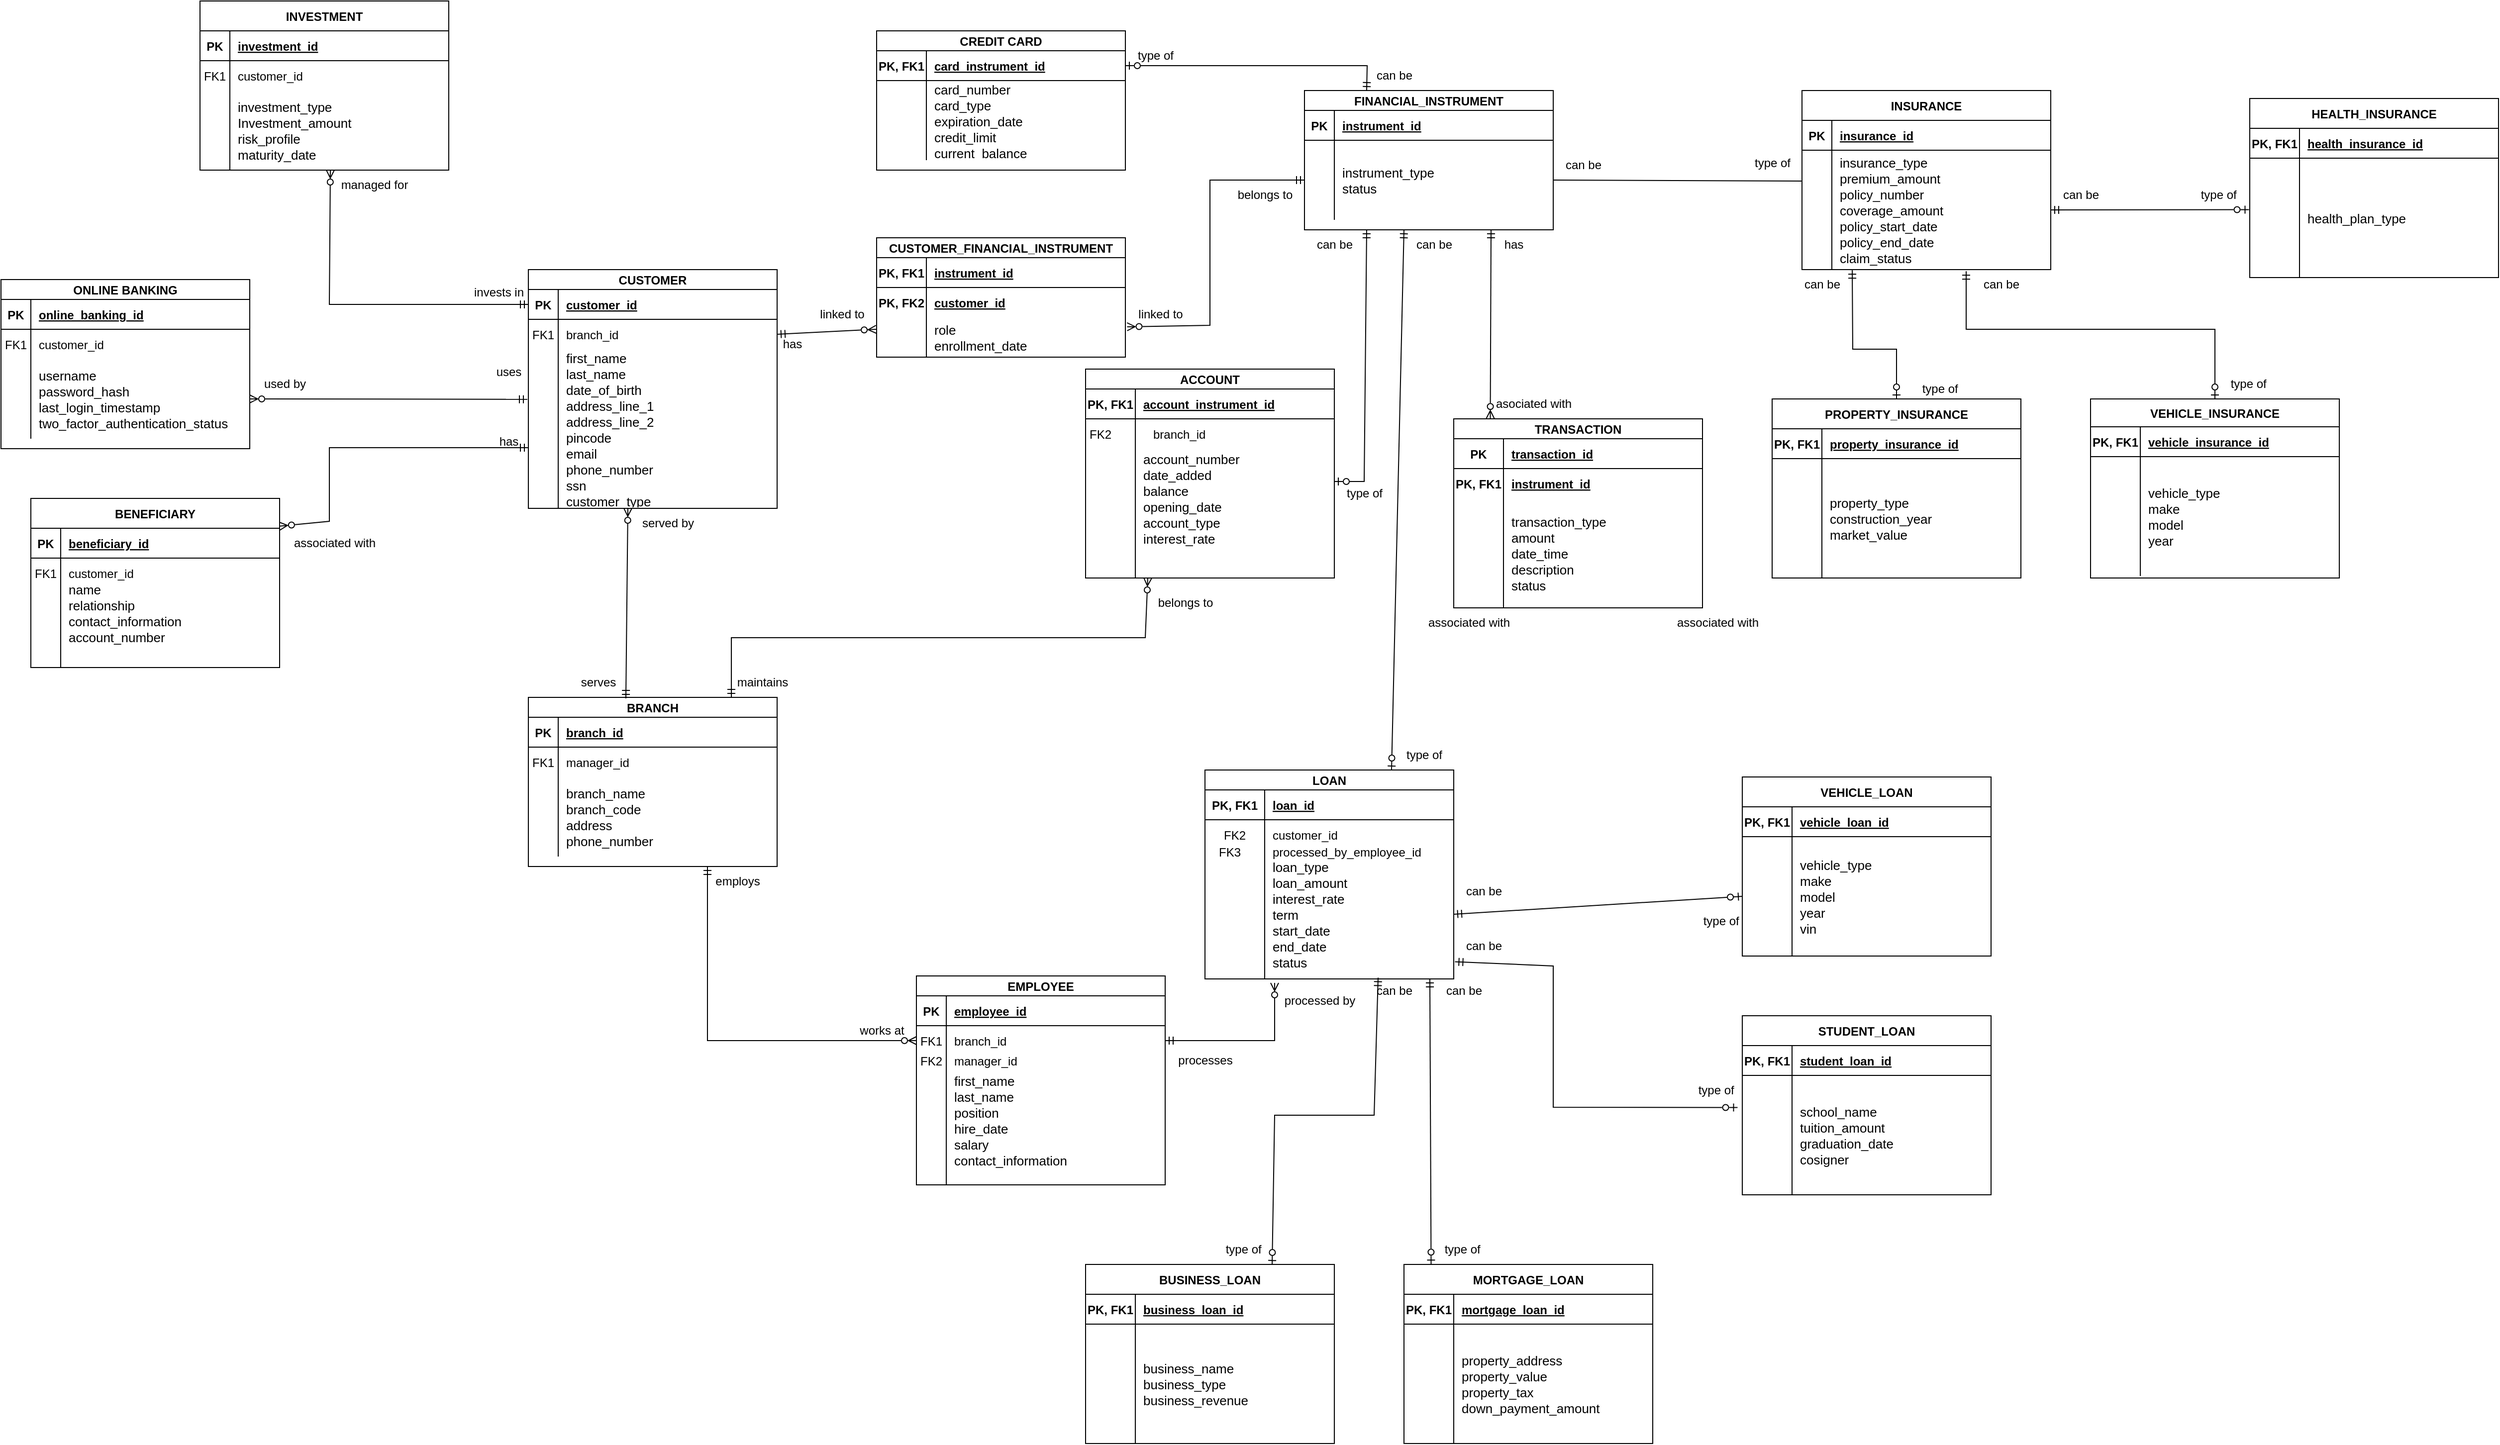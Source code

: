 <mxfile version="26.0.16">
  <diagram id="R2lEEEUBdFMjLlhIrx00" name="Page-1">
    <mxGraphModel grid="1" page="1" gridSize="10" guides="1" tooltips="1" connect="1" arrows="1" fold="1" pageScale="1" pageWidth="850" pageHeight="1100" math="0" shadow="0" extFonts="Permanent Marker^https://fonts.googleapis.com/css?family=Permanent+Marker">
      <root>
        <mxCell id="0" />
        <mxCell id="1" parent="0" />
        <mxCell id="C-vyLk0tnHw3VtMMgP7b-2" value="INVESTMENT" style="shape=table;startSize=30;container=1;collapsible=1;childLayout=tableLayout;fixedRows=1;rowLines=0;fontStyle=1;align=center;resizeLast=1;" vertex="1" parent="1">
          <mxGeometry x="290" y="-550" width="250" height="170" as="geometry" />
        </mxCell>
        <mxCell id="C-vyLk0tnHw3VtMMgP7b-3" value="" style="shape=partialRectangle;collapsible=0;dropTarget=0;pointerEvents=0;fillColor=none;points=[[0,0.5],[1,0.5]];portConstraint=eastwest;top=0;left=0;right=0;bottom=1;" vertex="1" parent="C-vyLk0tnHw3VtMMgP7b-2">
          <mxGeometry y="30" width="250" height="30" as="geometry" />
        </mxCell>
        <mxCell id="C-vyLk0tnHw3VtMMgP7b-4" value="PK" style="shape=partialRectangle;overflow=hidden;connectable=0;fillColor=none;top=0;left=0;bottom=0;right=0;fontStyle=1;" vertex="1" parent="C-vyLk0tnHw3VtMMgP7b-3">
          <mxGeometry width="30" height="30" as="geometry">
            <mxRectangle width="30" height="30" as="alternateBounds" />
          </mxGeometry>
        </mxCell>
        <mxCell id="C-vyLk0tnHw3VtMMgP7b-5" value="investment_id" style="shape=partialRectangle;overflow=hidden;connectable=0;fillColor=none;top=0;left=0;bottom=0;right=0;align=left;spacingLeft=6;fontStyle=5;" vertex="1" parent="C-vyLk0tnHw3VtMMgP7b-3">
          <mxGeometry x="30" width="220" height="30" as="geometry">
            <mxRectangle width="220" height="30" as="alternateBounds" />
          </mxGeometry>
        </mxCell>
        <mxCell id="C-vyLk0tnHw3VtMMgP7b-6" value="" style="shape=partialRectangle;collapsible=0;dropTarget=0;pointerEvents=0;fillColor=none;points=[[0,0.5],[1,0.5]];portConstraint=eastwest;top=0;left=0;right=0;bottom=0;" vertex="1" parent="C-vyLk0tnHw3VtMMgP7b-2">
          <mxGeometry y="60" width="250" height="30" as="geometry" />
        </mxCell>
        <mxCell id="C-vyLk0tnHw3VtMMgP7b-7" value="FK1" style="shape=partialRectangle;overflow=hidden;connectable=0;fillColor=none;top=0;left=0;bottom=0;right=0;" vertex="1" parent="C-vyLk0tnHw3VtMMgP7b-6">
          <mxGeometry width="30" height="30" as="geometry">
            <mxRectangle width="30" height="30" as="alternateBounds" />
          </mxGeometry>
        </mxCell>
        <mxCell id="C-vyLk0tnHw3VtMMgP7b-8" value="customer_id" style="shape=partialRectangle;overflow=hidden;connectable=0;fillColor=none;top=0;left=0;bottom=0;right=0;align=left;spacingLeft=6;" vertex="1" parent="C-vyLk0tnHw3VtMMgP7b-6">
          <mxGeometry x="30" width="220" height="30" as="geometry">
            <mxRectangle width="220" height="30" as="alternateBounds" />
          </mxGeometry>
        </mxCell>
        <mxCell id="C-vyLk0tnHw3VtMMgP7b-9" value="" style="shape=partialRectangle;collapsible=0;dropTarget=0;pointerEvents=0;fillColor=none;points=[[0,0.5],[1,0.5]];portConstraint=eastwest;top=0;left=0;right=0;bottom=0;" vertex="1" parent="C-vyLk0tnHw3VtMMgP7b-2">
          <mxGeometry y="90" width="250" height="80" as="geometry" />
        </mxCell>
        <mxCell id="C-vyLk0tnHw3VtMMgP7b-10" value="" style="shape=partialRectangle;overflow=hidden;connectable=0;fillColor=none;top=0;left=0;bottom=0;right=0;" vertex="1" parent="C-vyLk0tnHw3VtMMgP7b-9">
          <mxGeometry width="30" height="80" as="geometry">
            <mxRectangle width="30" height="80" as="alternateBounds" />
          </mxGeometry>
        </mxCell>
        <mxCell id="C-vyLk0tnHw3VtMMgP7b-11" value="investment_type&#xa;Investment_amount&#xa;risk_profile&#xa;maturity_date" style="shape=partialRectangle;overflow=hidden;connectable=0;fillColor=none;top=0;left=0;bottom=0;right=0;align=left;spacingLeft=6;fontSize=13;" vertex="1" parent="C-vyLk0tnHw3VtMMgP7b-9">
          <mxGeometry x="30" width="220" height="80" as="geometry">
            <mxRectangle width="220" height="80" as="alternateBounds" />
          </mxGeometry>
        </mxCell>
        <mxCell id="nB46SJz7qmsPy6LxUtB7-1" value="ONLINE BANKING" style="shape=table;startSize=20;container=1;collapsible=1;childLayout=tableLayout;fixedRows=1;rowLines=0;fontStyle=1;align=center;resizeLast=1;" vertex="1" parent="1">
          <mxGeometry x="90" y="-270" width="250" height="170" as="geometry" />
        </mxCell>
        <mxCell id="nB46SJz7qmsPy6LxUtB7-2" value="" style="shape=partialRectangle;collapsible=0;dropTarget=0;pointerEvents=0;fillColor=none;points=[[0,0.5],[1,0.5]];portConstraint=eastwest;top=0;left=0;right=0;bottom=1;" vertex="1" parent="nB46SJz7qmsPy6LxUtB7-1">
          <mxGeometry y="20" width="250" height="30" as="geometry" />
        </mxCell>
        <mxCell id="nB46SJz7qmsPy6LxUtB7-3" value="PK" style="shape=partialRectangle;overflow=hidden;connectable=0;fillColor=none;top=0;left=0;bottom=0;right=0;fontStyle=1;" vertex="1" parent="nB46SJz7qmsPy6LxUtB7-2">
          <mxGeometry width="30" height="30" as="geometry">
            <mxRectangle width="30" height="30" as="alternateBounds" />
          </mxGeometry>
        </mxCell>
        <mxCell id="nB46SJz7qmsPy6LxUtB7-4" value="online_banking_id" style="shape=partialRectangle;overflow=hidden;connectable=0;fillColor=none;top=0;left=0;bottom=0;right=0;align=left;spacingLeft=6;fontStyle=5;" vertex="1" parent="nB46SJz7qmsPy6LxUtB7-2">
          <mxGeometry x="30" width="220" height="30" as="geometry">
            <mxRectangle width="220" height="30" as="alternateBounds" />
          </mxGeometry>
        </mxCell>
        <mxCell id="nB46SJz7qmsPy6LxUtB7-5" value="" style="shape=partialRectangle;collapsible=0;dropTarget=0;pointerEvents=0;fillColor=none;points=[[0,0.5],[1,0.5]];portConstraint=eastwest;top=0;left=0;right=0;bottom=0;" vertex="1" parent="nB46SJz7qmsPy6LxUtB7-1">
          <mxGeometry y="50" width="250" height="30" as="geometry" />
        </mxCell>
        <mxCell id="nB46SJz7qmsPy6LxUtB7-6" value="FK1" style="shape=partialRectangle;overflow=hidden;connectable=0;fillColor=none;top=0;left=0;bottom=0;right=0;" vertex="1" parent="nB46SJz7qmsPy6LxUtB7-5">
          <mxGeometry width="30" height="30" as="geometry">
            <mxRectangle width="30" height="30" as="alternateBounds" />
          </mxGeometry>
        </mxCell>
        <mxCell id="nB46SJz7qmsPy6LxUtB7-7" value="customer_id" style="shape=partialRectangle;overflow=hidden;connectable=0;fillColor=none;top=0;left=0;bottom=0;right=0;align=left;spacingLeft=6;" vertex="1" parent="nB46SJz7qmsPy6LxUtB7-5">
          <mxGeometry x="30" width="220" height="30" as="geometry">
            <mxRectangle width="220" height="30" as="alternateBounds" />
          </mxGeometry>
        </mxCell>
        <mxCell id="nB46SJz7qmsPy6LxUtB7-8" value="" style="shape=partialRectangle;collapsible=0;dropTarget=0;pointerEvents=0;fillColor=none;points=[[0,0.5],[1,0.5]];portConstraint=eastwest;top=0;left=0;right=0;bottom=0;" vertex="1" parent="nB46SJz7qmsPy6LxUtB7-1">
          <mxGeometry y="80" width="250" height="80" as="geometry" />
        </mxCell>
        <mxCell id="nB46SJz7qmsPy6LxUtB7-9" value="" style="shape=partialRectangle;overflow=hidden;connectable=0;fillColor=none;top=0;left=0;bottom=0;right=0;" vertex="1" parent="nB46SJz7qmsPy6LxUtB7-8">
          <mxGeometry width="30" height="80" as="geometry">
            <mxRectangle width="30" height="80" as="alternateBounds" />
          </mxGeometry>
        </mxCell>
        <mxCell id="nB46SJz7qmsPy6LxUtB7-10" value="username&#xa;password_hash&#xa;last_login_timestamp&#xa;two_factor_authentication_status" style="shape=partialRectangle;overflow=hidden;connectable=0;fillColor=none;top=0;left=0;bottom=0;right=0;align=left;spacingLeft=6;fontSize=13;" vertex="1" parent="nB46SJz7qmsPy6LxUtB7-8">
          <mxGeometry x="30" width="220" height="80" as="geometry">
            <mxRectangle width="220" height="80" as="alternateBounds" />
          </mxGeometry>
        </mxCell>
        <mxCell id="nB46SJz7qmsPy6LxUtB7-11" value="BENEFICIARY" style="shape=table;startSize=30;container=1;collapsible=1;childLayout=tableLayout;fixedRows=1;rowLines=0;fontStyle=1;align=center;resizeLast=1;" vertex="1" parent="1">
          <mxGeometry x="120" y="-50" width="250" height="170" as="geometry" />
        </mxCell>
        <mxCell id="nB46SJz7qmsPy6LxUtB7-12" value="" style="shape=partialRectangle;collapsible=0;dropTarget=0;pointerEvents=0;fillColor=none;points=[[0,0.5],[1,0.5]];portConstraint=eastwest;top=0;left=0;right=0;bottom=1;" vertex="1" parent="nB46SJz7qmsPy6LxUtB7-11">
          <mxGeometry y="30" width="250" height="30" as="geometry" />
        </mxCell>
        <mxCell id="nB46SJz7qmsPy6LxUtB7-13" value="PK" style="shape=partialRectangle;overflow=hidden;connectable=0;fillColor=none;top=0;left=0;bottom=0;right=0;fontStyle=1;" vertex="1" parent="nB46SJz7qmsPy6LxUtB7-12">
          <mxGeometry width="30" height="30" as="geometry">
            <mxRectangle width="30" height="30" as="alternateBounds" />
          </mxGeometry>
        </mxCell>
        <mxCell id="nB46SJz7qmsPy6LxUtB7-14" value="beneficiary_id" style="shape=partialRectangle;overflow=hidden;connectable=0;fillColor=none;top=0;left=0;bottom=0;right=0;align=left;spacingLeft=6;fontStyle=5;" vertex="1" parent="nB46SJz7qmsPy6LxUtB7-12">
          <mxGeometry x="30" width="220" height="30" as="geometry">
            <mxRectangle width="220" height="30" as="alternateBounds" />
          </mxGeometry>
        </mxCell>
        <mxCell id="nB46SJz7qmsPy6LxUtB7-18" value="" style="shape=partialRectangle;collapsible=0;dropTarget=0;pointerEvents=0;fillColor=none;points=[[0,0.5],[1,0.5]];portConstraint=eastwest;top=0;left=0;right=0;bottom=0;" vertex="1" parent="nB46SJz7qmsPy6LxUtB7-11">
          <mxGeometry y="60" width="250" height="110" as="geometry" />
        </mxCell>
        <mxCell id="nB46SJz7qmsPy6LxUtB7-19" value="" style="shape=partialRectangle;overflow=hidden;connectable=0;fillColor=none;top=0;left=0;bottom=0;right=0;" vertex="1" parent="nB46SJz7qmsPy6LxUtB7-18">
          <mxGeometry width="30" height="110" as="geometry">
            <mxRectangle width="30" height="110" as="alternateBounds" />
          </mxGeometry>
        </mxCell>
        <mxCell id="nB46SJz7qmsPy6LxUtB7-20" value="name&#xa;relationship&#xa;contact_information&#xa;account_number" style="shape=partialRectangle;overflow=hidden;connectable=0;fillColor=none;top=0;left=0;bottom=0;right=0;align=left;spacingLeft=6;fontSize=13;" vertex="1" parent="nB46SJz7qmsPy6LxUtB7-18">
          <mxGeometry x="30" width="220" height="110" as="geometry">
            <mxRectangle width="220" height="110" as="alternateBounds" />
          </mxGeometry>
        </mxCell>
        <mxCell id="nB46SJz7qmsPy6LxUtB7-21" value="INSURANCE" style="shape=table;startSize=30;container=1;collapsible=1;childLayout=tableLayout;fixedRows=1;rowLines=0;fontStyle=1;align=center;resizeLast=1;" vertex="1" parent="1">
          <mxGeometry x="1900" y="-460" width="250" height="180" as="geometry" />
        </mxCell>
        <mxCell id="nB46SJz7qmsPy6LxUtB7-22" value="" style="shape=partialRectangle;collapsible=0;dropTarget=0;pointerEvents=0;fillColor=none;points=[[0,0.5],[1,0.5]];portConstraint=eastwest;top=0;left=0;right=0;bottom=1;" vertex="1" parent="nB46SJz7qmsPy6LxUtB7-21">
          <mxGeometry y="30" width="250" height="30" as="geometry" />
        </mxCell>
        <mxCell id="nB46SJz7qmsPy6LxUtB7-23" value="PK" style="shape=partialRectangle;overflow=hidden;connectable=0;fillColor=none;top=0;left=0;bottom=0;right=0;fontStyle=1;" vertex="1" parent="nB46SJz7qmsPy6LxUtB7-22">
          <mxGeometry width="30" height="30" as="geometry">
            <mxRectangle width="30" height="30" as="alternateBounds" />
          </mxGeometry>
        </mxCell>
        <mxCell id="nB46SJz7qmsPy6LxUtB7-24" value="insurance_id" style="shape=partialRectangle;overflow=hidden;connectable=0;fillColor=none;top=0;left=0;bottom=0;right=0;align=left;spacingLeft=6;fontStyle=5;" vertex="1" parent="nB46SJz7qmsPy6LxUtB7-22">
          <mxGeometry x="30" width="220" height="30" as="geometry">
            <mxRectangle width="220" height="30" as="alternateBounds" />
          </mxGeometry>
        </mxCell>
        <mxCell id="nB46SJz7qmsPy6LxUtB7-28" value="" style="shape=partialRectangle;collapsible=0;dropTarget=0;pointerEvents=0;fillColor=none;points=[[0,0.5],[1,0.5]];portConstraint=eastwest;top=0;left=0;right=0;bottom=0;" vertex="1" parent="nB46SJz7qmsPy6LxUtB7-21">
          <mxGeometry y="60" width="250" height="120" as="geometry" />
        </mxCell>
        <mxCell id="nB46SJz7qmsPy6LxUtB7-29" value="" style="shape=partialRectangle;overflow=hidden;connectable=0;fillColor=none;top=0;left=0;bottom=0;right=0;" vertex="1" parent="nB46SJz7qmsPy6LxUtB7-28">
          <mxGeometry width="30" height="120" as="geometry">
            <mxRectangle width="30" height="120" as="alternateBounds" />
          </mxGeometry>
        </mxCell>
        <mxCell id="nB46SJz7qmsPy6LxUtB7-30" value="insurance_type&#xa;premium_amount&#xa;policy_number&#xa;coverage_amount&#xa;policy_start_date&#xa;policy_end_date&#xa;claim_status" style="shape=partialRectangle;overflow=hidden;connectable=0;fillColor=none;top=0;left=0;bottom=0;right=0;align=left;spacingLeft=6;fontSize=13;" vertex="1" parent="nB46SJz7qmsPy6LxUtB7-28">
          <mxGeometry x="30" width="220" height="120" as="geometry">
            <mxRectangle width="220" height="120" as="alternateBounds" />
          </mxGeometry>
        </mxCell>
        <mxCell id="nB46SJz7qmsPy6LxUtB7-51" value="BRANCH" style="shape=table;startSize=20;container=1;collapsible=1;childLayout=tableLayout;fixedRows=1;rowLines=0;fontStyle=1;align=center;resizeLast=1;" vertex="1" parent="1">
          <mxGeometry x="620" y="150" width="250" height="170" as="geometry" />
        </mxCell>
        <mxCell id="nB46SJz7qmsPy6LxUtB7-52" value="" style="shape=partialRectangle;collapsible=0;dropTarget=0;pointerEvents=0;fillColor=none;points=[[0,0.5],[1,0.5]];portConstraint=eastwest;top=0;left=0;right=0;bottom=1;" vertex="1" parent="nB46SJz7qmsPy6LxUtB7-51">
          <mxGeometry y="20" width="250" height="30" as="geometry" />
        </mxCell>
        <mxCell id="nB46SJz7qmsPy6LxUtB7-53" value="PK" style="shape=partialRectangle;overflow=hidden;connectable=0;fillColor=none;top=0;left=0;bottom=0;right=0;fontStyle=1;" vertex="1" parent="nB46SJz7qmsPy6LxUtB7-52">
          <mxGeometry width="30" height="30" as="geometry">
            <mxRectangle width="30" height="30" as="alternateBounds" />
          </mxGeometry>
        </mxCell>
        <mxCell id="nB46SJz7qmsPy6LxUtB7-54" value="branch_id" style="shape=partialRectangle;overflow=hidden;connectable=0;fillColor=none;top=0;left=0;bottom=0;right=0;align=left;spacingLeft=6;fontStyle=5;" vertex="1" parent="nB46SJz7qmsPy6LxUtB7-52">
          <mxGeometry x="30" width="220" height="30" as="geometry">
            <mxRectangle width="220" height="30" as="alternateBounds" />
          </mxGeometry>
        </mxCell>
        <mxCell id="nB46SJz7qmsPy6LxUtB7-55" value="" style="shape=partialRectangle;collapsible=0;dropTarget=0;pointerEvents=0;fillColor=none;points=[[0,0.5],[1,0.5]];portConstraint=eastwest;top=0;left=0;right=0;bottom=0;" vertex="1" parent="nB46SJz7qmsPy6LxUtB7-51">
          <mxGeometry y="50" width="250" height="30" as="geometry" />
        </mxCell>
        <mxCell id="nB46SJz7qmsPy6LxUtB7-56" value="FK1" style="shape=partialRectangle;overflow=hidden;connectable=0;fillColor=none;top=0;left=0;bottom=0;right=0;" vertex="1" parent="nB46SJz7qmsPy6LxUtB7-55">
          <mxGeometry width="30" height="30" as="geometry">
            <mxRectangle width="30" height="30" as="alternateBounds" />
          </mxGeometry>
        </mxCell>
        <mxCell id="nB46SJz7qmsPy6LxUtB7-57" value="manager_id" style="shape=partialRectangle;overflow=hidden;connectable=0;fillColor=none;top=0;left=0;bottom=0;right=0;align=left;spacingLeft=6;" vertex="1" parent="nB46SJz7qmsPy6LxUtB7-55">
          <mxGeometry x="30" width="220" height="30" as="geometry">
            <mxRectangle width="220" height="30" as="alternateBounds" />
          </mxGeometry>
        </mxCell>
        <mxCell id="nB46SJz7qmsPy6LxUtB7-58" value="" style="shape=partialRectangle;collapsible=0;dropTarget=0;pointerEvents=0;fillColor=none;points=[[0,0.5],[1,0.5]];portConstraint=eastwest;top=0;left=0;right=0;bottom=0;" vertex="1" parent="nB46SJz7qmsPy6LxUtB7-51">
          <mxGeometry y="80" width="250" height="80" as="geometry" />
        </mxCell>
        <mxCell id="nB46SJz7qmsPy6LxUtB7-59" value="" style="shape=partialRectangle;overflow=hidden;connectable=0;fillColor=none;top=0;left=0;bottom=0;right=0;" vertex="1" parent="nB46SJz7qmsPy6LxUtB7-58">
          <mxGeometry width="30" height="80" as="geometry">
            <mxRectangle width="30" height="80" as="alternateBounds" />
          </mxGeometry>
        </mxCell>
        <mxCell id="nB46SJz7qmsPy6LxUtB7-60" value="branch_name&#xa;branch_code&#xa;address&#xa;phone_number" style="shape=partialRectangle;overflow=hidden;connectable=0;fillColor=none;top=0;left=0;bottom=0;right=0;align=left;spacingLeft=6;fontSize=13;" vertex="1" parent="nB46SJz7qmsPy6LxUtB7-58">
          <mxGeometry x="30" width="220" height="80" as="geometry">
            <mxRectangle width="220" height="80" as="alternateBounds" />
          </mxGeometry>
        </mxCell>
        <mxCell id="nB46SJz7qmsPy6LxUtB7-61" value="CUSTOMER" style="shape=table;startSize=20;container=1;collapsible=1;childLayout=tableLayout;fixedRows=1;rowLines=0;fontStyle=1;align=center;resizeLast=1;" vertex="1" parent="1">
          <mxGeometry x="620" y="-280" width="250" height="240" as="geometry" />
        </mxCell>
        <mxCell id="nB46SJz7qmsPy6LxUtB7-62" value="" style="shape=partialRectangle;collapsible=0;dropTarget=0;pointerEvents=0;fillColor=none;points=[[0,0.5],[1,0.5]];portConstraint=eastwest;top=0;left=0;right=0;bottom=1;" vertex="1" parent="nB46SJz7qmsPy6LxUtB7-61">
          <mxGeometry y="20" width="250" height="30" as="geometry" />
        </mxCell>
        <mxCell id="nB46SJz7qmsPy6LxUtB7-63" value="PK" style="shape=partialRectangle;overflow=hidden;connectable=0;fillColor=none;top=0;left=0;bottom=0;right=0;fontStyle=1;" vertex="1" parent="nB46SJz7qmsPy6LxUtB7-62">
          <mxGeometry width="30" height="30" as="geometry">
            <mxRectangle width="30" height="30" as="alternateBounds" />
          </mxGeometry>
        </mxCell>
        <mxCell id="nB46SJz7qmsPy6LxUtB7-64" value="customer_id" style="shape=partialRectangle;overflow=hidden;connectable=0;fillColor=none;top=0;left=0;bottom=0;right=0;align=left;spacingLeft=6;fontStyle=5;" vertex="1" parent="nB46SJz7qmsPy6LxUtB7-62">
          <mxGeometry x="30" width="220" height="30" as="geometry">
            <mxRectangle width="220" height="30" as="alternateBounds" />
          </mxGeometry>
        </mxCell>
        <mxCell id="nB46SJz7qmsPy6LxUtB7-65" value="" style="shape=partialRectangle;collapsible=0;dropTarget=0;pointerEvents=0;fillColor=none;points=[[0,0.5],[1,0.5]];portConstraint=eastwest;top=0;left=0;right=0;bottom=0;" vertex="1" parent="nB46SJz7qmsPy6LxUtB7-61">
          <mxGeometry y="50" width="250" height="30" as="geometry" />
        </mxCell>
        <mxCell id="nB46SJz7qmsPy6LxUtB7-66" value="FK1" style="shape=partialRectangle;overflow=hidden;connectable=0;fillColor=none;top=0;left=0;bottom=0;right=0;" vertex="1" parent="nB46SJz7qmsPy6LxUtB7-65">
          <mxGeometry width="30" height="30" as="geometry">
            <mxRectangle width="30" height="30" as="alternateBounds" />
          </mxGeometry>
        </mxCell>
        <mxCell id="nB46SJz7qmsPy6LxUtB7-67" value="branch_id" style="shape=partialRectangle;overflow=hidden;connectable=0;fillColor=none;top=0;left=0;bottom=0;right=0;align=left;spacingLeft=6;" vertex="1" parent="nB46SJz7qmsPy6LxUtB7-65">
          <mxGeometry x="30" width="220" height="30" as="geometry">
            <mxRectangle width="220" height="30" as="alternateBounds" />
          </mxGeometry>
        </mxCell>
        <mxCell id="nB46SJz7qmsPy6LxUtB7-68" value="" style="shape=partialRectangle;collapsible=0;dropTarget=0;pointerEvents=0;fillColor=none;points=[[0,0.5],[1,0.5]];portConstraint=eastwest;top=0;left=0;right=0;bottom=0;" vertex="1" parent="nB46SJz7qmsPy6LxUtB7-61">
          <mxGeometry y="80" width="250" height="160" as="geometry" />
        </mxCell>
        <mxCell id="nB46SJz7qmsPy6LxUtB7-69" value="" style="shape=partialRectangle;overflow=hidden;connectable=0;fillColor=none;top=0;left=0;bottom=0;right=0;" vertex="1" parent="nB46SJz7qmsPy6LxUtB7-68">
          <mxGeometry width="30" height="160" as="geometry">
            <mxRectangle width="30" height="160" as="alternateBounds" />
          </mxGeometry>
        </mxCell>
        <mxCell id="nB46SJz7qmsPy6LxUtB7-70" value="first_name&#xa;last_name&#xa;date_of_birth&#xa;address_line_1&#xa;address_line_2&#xa;pincode&#xa;email&#xa;phone_number&#xa;ssn&#xa;customer_type" style="shape=partialRectangle;overflow=hidden;connectable=0;fillColor=none;top=0;left=0;bottom=0;right=0;align=left;spacingLeft=6;fontSize=13;" vertex="1" parent="nB46SJz7qmsPy6LxUtB7-68">
          <mxGeometry x="30" width="220" height="160" as="geometry">
            <mxRectangle width="220" height="160" as="alternateBounds" />
          </mxGeometry>
        </mxCell>
        <mxCell id="nB46SJz7qmsPy6LxUtB7-71" value="CREDIT CARD" style="shape=table;startSize=20;container=1;collapsible=1;childLayout=tableLayout;fixedRows=1;rowLines=0;fontStyle=1;align=center;resizeLast=1;" vertex="1" parent="1">
          <mxGeometry x="970" y="-520" width="250" height="140" as="geometry" />
        </mxCell>
        <mxCell id="nB46SJz7qmsPy6LxUtB7-72" value="" style="shape=partialRectangle;collapsible=0;dropTarget=0;pointerEvents=0;fillColor=none;points=[[0,0.5],[1,0.5]];portConstraint=eastwest;top=0;left=0;right=0;bottom=1;" vertex="1" parent="nB46SJz7qmsPy6LxUtB7-71">
          <mxGeometry y="20" width="250" height="30" as="geometry" />
        </mxCell>
        <mxCell id="nB46SJz7qmsPy6LxUtB7-73" value="PK, FK1" style="shape=partialRectangle;overflow=hidden;connectable=0;fillColor=none;top=0;left=0;bottom=0;right=0;fontStyle=1;" vertex="1" parent="nB46SJz7qmsPy6LxUtB7-72">
          <mxGeometry width="50" height="30" as="geometry">
            <mxRectangle width="50" height="30" as="alternateBounds" />
          </mxGeometry>
        </mxCell>
        <mxCell id="nB46SJz7qmsPy6LxUtB7-74" value="card_instrument_id" style="shape=partialRectangle;overflow=hidden;connectable=0;fillColor=none;top=0;left=0;bottom=0;right=0;align=left;spacingLeft=6;fontStyle=5;" vertex="1" parent="nB46SJz7qmsPy6LxUtB7-72">
          <mxGeometry x="50" width="200" height="30" as="geometry">
            <mxRectangle width="200" height="30" as="alternateBounds" />
          </mxGeometry>
        </mxCell>
        <mxCell id="nB46SJz7qmsPy6LxUtB7-78" value="" style="shape=partialRectangle;collapsible=0;dropTarget=0;pointerEvents=0;fillColor=none;points=[[0,0.5],[1,0.5]];portConstraint=eastwest;top=0;left=0;right=0;bottom=0;" vertex="1" parent="nB46SJz7qmsPy6LxUtB7-71">
          <mxGeometry y="50" width="250" height="80" as="geometry" />
        </mxCell>
        <mxCell id="nB46SJz7qmsPy6LxUtB7-79" value="" style="shape=partialRectangle;overflow=hidden;connectable=0;fillColor=none;top=0;left=0;bottom=0;right=0;" vertex="1" parent="nB46SJz7qmsPy6LxUtB7-78">
          <mxGeometry width="50" height="80" as="geometry">
            <mxRectangle width="50" height="80" as="alternateBounds" />
          </mxGeometry>
        </mxCell>
        <mxCell id="nB46SJz7qmsPy6LxUtB7-80" value="card_number&#xa;card_type&#xa;expiration_date&#xa;credit_limit&#xa;current_balance" style="shape=partialRectangle;overflow=hidden;connectable=0;fillColor=none;top=0;left=0;bottom=0;right=0;align=left;spacingLeft=6;fontSize=13;" vertex="1" parent="nB46SJz7qmsPy6LxUtB7-78">
          <mxGeometry x="50" width="200" height="80" as="geometry">
            <mxRectangle width="200" height="80" as="alternateBounds" />
          </mxGeometry>
        </mxCell>
        <mxCell id="nB46SJz7qmsPy6LxUtB7-91" value="ACCOUNT" style="shape=table;startSize=20;container=1;collapsible=1;childLayout=tableLayout;fixedRows=1;rowLines=0;fontStyle=1;align=center;resizeLast=1;" vertex="1" parent="1">
          <mxGeometry x="1180" y="-180" width="250" height="210" as="geometry" />
        </mxCell>
        <mxCell id="nB46SJz7qmsPy6LxUtB7-92" value="" style="shape=partialRectangle;collapsible=0;dropTarget=0;pointerEvents=0;fillColor=none;points=[[0,0.5],[1,0.5]];portConstraint=eastwest;top=0;left=0;right=0;bottom=1;" vertex="1" parent="nB46SJz7qmsPy6LxUtB7-91">
          <mxGeometry y="20" width="250" height="30" as="geometry" />
        </mxCell>
        <mxCell id="nB46SJz7qmsPy6LxUtB7-93" value="PK, FK1" style="shape=partialRectangle;overflow=hidden;connectable=0;fillColor=none;top=0;left=0;bottom=0;right=0;fontStyle=1;" vertex="1" parent="nB46SJz7qmsPy6LxUtB7-92">
          <mxGeometry width="50" height="30" as="geometry">
            <mxRectangle width="50" height="30" as="alternateBounds" />
          </mxGeometry>
        </mxCell>
        <mxCell id="nB46SJz7qmsPy6LxUtB7-94" value="account_instrument_id" style="shape=partialRectangle;overflow=hidden;connectable=0;fillColor=none;top=0;left=0;bottom=0;right=0;align=left;spacingLeft=6;fontStyle=5;" vertex="1" parent="nB46SJz7qmsPy6LxUtB7-92">
          <mxGeometry x="50" width="200" height="30" as="geometry">
            <mxRectangle width="200" height="30" as="alternateBounds" />
          </mxGeometry>
        </mxCell>
        <mxCell id="nB46SJz7qmsPy6LxUtB7-98" value="" style="shape=partialRectangle;collapsible=0;dropTarget=0;pointerEvents=0;fillColor=none;points=[[0,0.5],[1,0.5]];portConstraint=eastwest;top=0;left=0;right=0;bottom=0;" vertex="1" parent="nB46SJz7qmsPy6LxUtB7-91">
          <mxGeometry y="50" width="250" height="160" as="geometry" />
        </mxCell>
        <mxCell id="nB46SJz7qmsPy6LxUtB7-99" value="" style="shape=partialRectangle;overflow=hidden;connectable=0;fillColor=none;top=0;left=0;bottom=0;right=0;" vertex="1" parent="nB46SJz7qmsPy6LxUtB7-98">
          <mxGeometry width="50" height="160" as="geometry">
            <mxRectangle width="50" height="160" as="alternateBounds" />
          </mxGeometry>
        </mxCell>
        <mxCell id="nB46SJz7qmsPy6LxUtB7-100" value="account_number&#xa;date_added&#xa;balance&#xa;opening_date&#xa;account_type&#xa;interest_rate" style="shape=partialRectangle;overflow=hidden;connectable=0;fillColor=none;top=0;left=0;bottom=0;right=0;align=left;spacingLeft=6;fontSize=13;" vertex="1" parent="nB46SJz7qmsPy6LxUtB7-98">
          <mxGeometry x="50" width="200" height="160" as="geometry">
            <mxRectangle width="200" height="160" as="alternateBounds" />
          </mxGeometry>
        </mxCell>
        <mxCell id="nB46SJz7qmsPy6LxUtB7-101" value="LOAN" style="shape=table;startSize=20;container=1;collapsible=1;childLayout=tableLayout;fixedRows=1;rowLines=0;fontStyle=1;align=center;resizeLast=1;" vertex="1" parent="1">
          <mxGeometry x="1300" y="223" width="250" height="210" as="geometry" />
        </mxCell>
        <mxCell id="nB46SJz7qmsPy6LxUtB7-102" value="" style="shape=partialRectangle;collapsible=0;dropTarget=0;pointerEvents=0;fillColor=none;points=[[0,0.5],[1,0.5]];portConstraint=eastwest;top=0;left=0;right=0;bottom=1;" vertex="1" parent="nB46SJz7qmsPy6LxUtB7-101">
          <mxGeometry y="20" width="250" height="30" as="geometry" />
        </mxCell>
        <mxCell id="nB46SJz7qmsPy6LxUtB7-103" value="PK, FK1" style="shape=partialRectangle;overflow=hidden;connectable=0;fillColor=none;top=0;left=0;bottom=0;right=0;fontStyle=1;" vertex="1" parent="nB46SJz7qmsPy6LxUtB7-102">
          <mxGeometry width="60" height="30" as="geometry">
            <mxRectangle width="60" height="30" as="alternateBounds" />
          </mxGeometry>
        </mxCell>
        <mxCell id="nB46SJz7qmsPy6LxUtB7-104" value="loan_id" style="shape=partialRectangle;overflow=hidden;connectable=0;fillColor=none;top=0;left=0;bottom=0;right=0;align=left;spacingLeft=6;fontStyle=5;" vertex="1" parent="nB46SJz7qmsPy6LxUtB7-102">
          <mxGeometry x="60" width="190" height="30" as="geometry">
            <mxRectangle width="190" height="30" as="alternateBounds" />
          </mxGeometry>
        </mxCell>
        <mxCell id="nB46SJz7qmsPy6LxUtB7-105" value="" style="shape=partialRectangle;collapsible=0;dropTarget=0;pointerEvents=0;fillColor=none;points=[[0,0.5],[1,0.5]];portConstraint=eastwest;top=0;left=0;right=0;bottom=0;" vertex="1" parent="nB46SJz7qmsPy6LxUtB7-101">
          <mxGeometry y="50" width="250" height="30" as="geometry" />
        </mxCell>
        <mxCell id="nB46SJz7qmsPy6LxUtB7-106" value="FK2" style="shape=partialRectangle;overflow=hidden;connectable=0;fillColor=none;top=0;left=0;bottom=0;right=0;" vertex="1" parent="nB46SJz7qmsPy6LxUtB7-105">
          <mxGeometry width="60" height="30" as="geometry">
            <mxRectangle width="60" height="30" as="alternateBounds" />
          </mxGeometry>
        </mxCell>
        <mxCell id="nB46SJz7qmsPy6LxUtB7-107" value="customer_id" style="shape=partialRectangle;overflow=hidden;connectable=0;fillColor=none;top=0;left=0;bottom=0;right=0;align=left;spacingLeft=6;" vertex="1" parent="nB46SJz7qmsPy6LxUtB7-105">
          <mxGeometry x="60" width="190" height="30" as="geometry">
            <mxRectangle width="190" height="30" as="alternateBounds" />
          </mxGeometry>
        </mxCell>
        <mxCell id="nB46SJz7qmsPy6LxUtB7-108" value="" style="shape=partialRectangle;collapsible=0;dropTarget=0;pointerEvents=0;fillColor=none;points=[[0,0.5],[1,0.5]];portConstraint=eastwest;top=0;left=0;right=0;bottom=0;" vertex="1" parent="nB46SJz7qmsPy6LxUtB7-101">
          <mxGeometry y="80" width="250" height="130" as="geometry" />
        </mxCell>
        <mxCell id="nB46SJz7qmsPy6LxUtB7-109" value="" style="shape=partialRectangle;overflow=hidden;connectable=0;fillColor=none;top=0;left=0;bottom=0;right=0;" vertex="1" parent="nB46SJz7qmsPy6LxUtB7-108">
          <mxGeometry width="60" height="130" as="geometry">
            <mxRectangle width="60" height="130" as="alternateBounds" />
          </mxGeometry>
        </mxCell>
        <mxCell id="nB46SJz7qmsPy6LxUtB7-110" value="loan_type&#xa;loan_amount&#xa;interest_rate&#xa;term&#xa;start_date&#xa;end_date&#xa;status" style="shape=partialRectangle;overflow=hidden;connectable=0;fillColor=none;top=0;left=0;bottom=0;right=0;align=left;spacingLeft=6;fontSize=13;" vertex="1" parent="nB46SJz7qmsPy6LxUtB7-108">
          <mxGeometry x="60" width="190" height="130" as="geometry">
            <mxRectangle width="190" height="130" as="alternateBounds" />
          </mxGeometry>
        </mxCell>
        <mxCell id="nB46SJz7qmsPy6LxUtB7-111" value="EMPLOYEE" style="shape=table;startSize=20;container=1;collapsible=1;childLayout=tableLayout;fixedRows=1;rowLines=0;fontStyle=1;align=center;resizeLast=1;" vertex="1" parent="1">
          <mxGeometry x="1010" y="430" width="250" height="210" as="geometry" />
        </mxCell>
        <mxCell id="nB46SJz7qmsPy6LxUtB7-112" value="" style="shape=partialRectangle;collapsible=0;dropTarget=0;pointerEvents=0;fillColor=none;points=[[0,0.5],[1,0.5]];portConstraint=eastwest;top=0;left=0;right=0;bottom=1;" vertex="1" parent="nB46SJz7qmsPy6LxUtB7-111">
          <mxGeometry y="20" width="250" height="30" as="geometry" />
        </mxCell>
        <mxCell id="nB46SJz7qmsPy6LxUtB7-113" value="PK" style="shape=partialRectangle;overflow=hidden;connectable=0;fillColor=none;top=0;left=0;bottom=0;right=0;fontStyle=1;" vertex="1" parent="nB46SJz7qmsPy6LxUtB7-112">
          <mxGeometry width="30" height="30" as="geometry">
            <mxRectangle width="30" height="30" as="alternateBounds" />
          </mxGeometry>
        </mxCell>
        <mxCell id="nB46SJz7qmsPy6LxUtB7-114" value="employee_id" style="shape=partialRectangle;overflow=hidden;connectable=0;fillColor=none;top=0;left=0;bottom=0;right=0;align=left;spacingLeft=6;fontStyle=5;" vertex="1" parent="nB46SJz7qmsPy6LxUtB7-112">
          <mxGeometry x="30" width="220" height="30" as="geometry">
            <mxRectangle width="220" height="30" as="alternateBounds" />
          </mxGeometry>
        </mxCell>
        <mxCell id="nB46SJz7qmsPy6LxUtB7-115" value="" style="shape=partialRectangle;collapsible=0;dropTarget=0;pointerEvents=0;fillColor=none;points=[[0,0.5],[1,0.5]];portConstraint=eastwest;top=0;left=0;right=0;bottom=0;" vertex="1" parent="nB46SJz7qmsPy6LxUtB7-111">
          <mxGeometry y="50" width="250" height="30" as="geometry" />
        </mxCell>
        <mxCell id="nB46SJz7qmsPy6LxUtB7-116" value="FK1" style="shape=partialRectangle;overflow=hidden;connectable=0;fillColor=none;top=0;left=0;bottom=0;right=0;" vertex="1" parent="nB46SJz7qmsPy6LxUtB7-115">
          <mxGeometry width="30" height="30" as="geometry">
            <mxRectangle width="30" height="30" as="alternateBounds" />
          </mxGeometry>
        </mxCell>
        <mxCell id="nB46SJz7qmsPy6LxUtB7-117" value="branch_id" style="shape=partialRectangle;overflow=hidden;connectable=0;fillColor=none;top=0;left=0;bottom=0;right=0;align=left;spacingLeft=6;" vertex="1" parent="nB46SJz7qmsPy6LxUtB7-115">
          <mxGeometry x="30" width="220" height="30" as="geometry">
            <mxRectangle width="220" height="30" as="alternateBounds" />
          </mxGeometry>
        </mxCell>
        <mxCell id="nB46SJz7qmsPy6LxUtB7-118" value="" style="shape=partialRectangle;collapsible=0;dropTarget=0;pointerEvents=0;fillColor=none;points=[[0,0.5],[1,0.5]];portConstraint=eastwest;top=0;left=0;right=0;bottom=0;" vertex="1" parent="nB46SJz7qmsPy6LxUtB7-111">
          <mxGeometry y="80" width="250" height="130" as="geometry" />
        </mxCell>
        <mxCell id="nB46SJz7qmsPy6LxUtB7-119" value="" style="shape=partialRectangle;overflow=hidden;connectable=0;fillColor=none;top=0;left=0;bottom=0;right=0;" vertex="1" parent="nB46SJz7qmsPy6LxUtB7-118">
          <mxGeometry width="30" height="130" as="geometry">
            <mxRectangle width="30" height="130" as="alternateBounds" />
          </mxGeometry>
        </mxCell>
        <mxCell id="nB46SJz7qmsPy6LxUtB7-120" value="first_name&#xa;last_name&#xa;position&#xa;hire_date&#xa;salary&#xa;contact_information" style="shape=partialRectangle;overflow=hidden;connectable=0;fillColor=none;top=0;left=0;bottom=0;right=0;align=left;spacingLeft=6;fontSize=13;" vertex="1" parent="nB46SJz7qmsPy6LxUtB7-118">
          <mxGeometry x="30" width="220" height="130" as="geometry">
            <mxRectangle width="220" height="130" as="alternateBounds" />
          </mxGeometry>
        </mxCell>
        <mxCell id="nB46SJz7qmsPy6LxUtB7-141" value="TRANSACTION" style="shape=table;startSize=20;container=1;collapsible=1;childLayout=tableLayout;fixedRows=1;rowLines=0;fontStyle=1;align=center;resizeLast=1;" vertex="1" parent="1">
          <mxGeometry x="1550" y="-130" width="250" height="190" as="geometry" />
        </mxCell>
        <mxCell id="nB46SJz7qmsPy6LxUtB7-142" value="" style="shape=partialRectangle;collapsible=0;dropTarget=0;pointerEvents=0;fillColor=none;points=[[0,0.5],[1,0.5]];portConstraint=eastwest;top=0;left=0;right=0;bottom=1;" vertex="1" parent="nB46SJz7qmsPy6LxUtB7-141">
          <mxGeometry y="20" width="250" height="30" as="geometry" />
        </mxCell>
        <mxCell id="nB46SJz7qmsPy6LxUtB7-143" value="PK" style="shape=partialRectangle;overflow=hidden;connectable=0;fillColor=none;top=0;left=0;bottom=0;right=0;fontStyle=1;" vertex="1" parent="nB46SJz7qmsPy6LxUtB7-142">
          <mxGeometry width="50" height="30" as="geometry">
            <mxRectangle width="50" height="30" as="alternateBounds" />
          </mxGeometry>
        </mxCell>
        <mxCell id="nB46SJz7qmsPy6LxUtB7-144" value="transaction_id" style="shape=partialRectangle;overflow=hidden;connectable=0;fillColor=none;top=0;left=0;bottom=0;right=0;align=left;spacingLeft=6;fontStyle=5;" vertex="1" parent="nB46SJz7qmsPy6LxUtB7-142">
          <mxGeometry x="50" width="200" height="30" as="geometry">
            <mxRectangle width="200" height="30" as="alternateBounds" />
          </mxGeometry>
        </mxCell>
        <mxCell id="nB46SJz7qmsPy6LxUtB7-145" value="" style="shape=partialRectangle;collapsible=0;dropTarget=0;pointerEvents=0;fillColor=none;points=[[0,0.5],[1,0.5]];portConstraint=eastwest;top=0;left=0;right=0;bottom=0;" vertex="1" parent="nB46SJz7qmsPy6LxUtB7-141">
          <mxGeometry y="50" width="250" height="30" as="geometry" />
        </mxCell>
        <mxCell id="nB46SJz7qmsPy6LxUtB7-146" value="PK, FK1" style="shape=partialRectangle;overflow=hidden;connectable=0;fillColor=none;top=0;left=0;bottom=0;right=0;fontStyle=1" vertex="1" parent="nB46SJz7qmsPy6LxUtB7-145">
          <mxGeometry width="50" height="30" as="geometry">
            <mxRectangle width="50" height="30" as="alternateBounds" />
          </mxGeometry>
        </mxCell>
        <mxCell id="nB46SJz7qmsPy6LxUtB7-147" value="instrument_id" style="shape=partialRectangle;overflow=hidden;connectable=0;fillColor=none;top=0;left=0;bottom=0;right=0;align=left;spacingLeft=6;fontStyle=5" vertex="1" parent="nB46SJz7qmsPy6LxUtB7-145">
          <mxGeometry x="50" width="200" height="30" as="geometry">
            <mxRectangle width="200" height="30" as="alternateBounds" />
          </mxGeometry>
        </mxCell>
        <mxCell id="nB46SJz7qmsPy6LxUtB7-148" value="" style="shape=partialRectangle;collapsible=0;dropTarget=0;pointerEvents=0;fillColor=none;points=[[0,0.5],[1,0.5]];portConstraint=eastwest;top=0;left=0;right=0;bottom=0;" vertex="1" parent="nB46SJz7qmsPy6LxUtB7-141">
          <mxGeometry y="80" width="250" height="110" as="geometry" />
        </mxCell>
        <mxCell id="nB46SJz7qmsPy6LxUtB7-149" value="" style="shape=partialRectangle;overflow=hidden;connectable=0;fillColor=none;top=0;left=0;bottom=0;right=0;" vertex="1" parent="nB46SJz7qmsPy6LxUtB7-148">
          <mxGeometry width="50" height="110" as="geometry">
            <mxRectangle width="50" height="110" as="alternateBounds" />
          </mxGeometry>
        </mxCell>
        <mxCell id="nB46SJz7qmsPy6LxUtB7-150" value="transaction_type&#xa;amount&#xa;date_time&#xa;description&#xa;status" style="shape=partialRectangle;overflow=hidden;connectable=0;fillColor=none;top=0;left=0;bottom=0;right=0;align=left;spacingLeft=6;fontSize=13;" vertex="1" parent="nB46SJz7qmsPy6LxUtB7-148">
          <mxGeometry x="50" width="200" height="110" as="geometry">
            <mxRectangle width="200" height="110" as="alternateBounds" />
          </mxGeometry>
        </mxCell>
        <mxCell id="nB46SJz7qmsPy6LxUtB7-151" value="" style="endArrow=ERzeroToMany;html=1;rounded=0;exitX=0;exitY=0.5;exitDx=0;exitDy=0;startArrow=ERmandOne;startFill=0;endFill=0;" edge="1" parent="1" source="nB46SJz7qmsPy6LxUtB7-62">
          <mxGeometry width="50" height="50" relative="1" as="geometry">
            <mxPoint x="500" y="-230" as="sourcePoint" />
            <mxPoint x="421" y="-380" as="targetPoint" />
            <Array as="points">
              <mxPoint x="420" y="-245" />
            </Array>
          </mxGeometry>
        </mxCell>
        <mxCell id="nB46SJz7qmsPy6LxUtB7-152" value="invests in" style="text;html=1;align=center;verticalAlign=middle;resizable=0;points=[];autosize=1;strokeColor=none;fillColor=none;" vertex="1" parent="1">
          <mxGeometry x="555" y="-272" width="70" height="30" as="geometry" />
        </mxCell>
        <mxCell id="nB46SJz7qmsPy6LxUtB7-153" value="managed for" style="text;html=1;align=center;verticalAlign=middle;resizable=0;points=[];autosize=1;strokeColor=none;fillColor=none;" vertex="1" parent="1">
          <mxGeometry x="420" y="-380" width="90" height="30" as="geometry" />
        </mxCell>
        <mxCell id="nB46SJz7qmsPy6LxUtB7-154" value="" style="endArrow=ERmandOne;html=1;rounded=0;exitX=1;exitY=0.5;exitDx=0;exitDy=0;entryX=-0.004;entryY=0.315;entryDx=0;entryDy=0;entryPerimeter=0;endFill=0;startArrow=ERzeroToMany;startFill=0;" edge="1" parent="1" source="nB46SJz7qmsPy6LxUtB7-8" target="nB46SJz7qmsPy6LxUtB7-68">
          <mxGeometry width="50" height="50" relative="1" as="geometry">
            <mxPoint x="460" y="-150" as="sourcePoint" />
            <mxPoint x="510" y="-200" as="targetPoint" />
          </mxGeometry>
        </mxCell>
        <mxCell id="nB46SJz7qmsPy6LxUtB7-155" value="used by" style="text;html=1;align=center;verticalAlign=middle;resizable=0;points=[];autosize=1;strokeColor=none;fillColor=none;" vertex="1" parent="1">
          <mxGeometry x="340" y="-180" width="70" height="30" as="geometry" />
        </mxCell>
        <mxCell id="nB46SJz7qmsPy6LxUtB7-156" value="uses" style="text;html=1;align=center;verticalAlign=middle;resizable=0;points=[];autosize=1;strokeColor=none;fillColor=none;" vertex="1" parent="1">
          <mxGeometry x="575" y="-192" width="50" height="30" as="geometry" />
        </mxCell>
        <mxCell id="nB46SJz7qmsPy6LxUtB7-157" value="" style="endArrow=ERmandOne;html=1;rounded=0;exitX=1;exitY=0.164;exitDx=0;exitDy=0;exitPerimeter=0;startArrow=ERzeroToMany;startFill=0;endFill=0;" edge="1" parent="1" source="nB46SJz7qmsPy6LxUtB7-11">
          <mxGeometry width="50" height="50" relative="1" as="geometry">
            <mxPoint x="370" y="-40" as="sourcePoint" />
            <mxPoint x="620" y="-101" as="targetPoint" />
            <Array as="points">
              <mxPoint x="420" y="-27" />
              <mxPoint x="420" y="-101" />
            </Array>
          </mxGeometry>
        </mxCell>
        <mxCell id="nB46SJz7qmsPy6LxUtB7-158" value="has" style="text;html=1;align=center;verticalAlign=middle;resizable=0;points=[];autosize=1;strokeColor=none;fillColor=none;" vertex="1" parent="1">
          <mxGeometry x="580" y="-122" width="40" height="30" as="geometry" />
        </mxCell>
        <mxCell id="nB46SJz7qmsPy6LxUtB7-159" value="associated with" style="text;html=1;align=center;verticalAlign=middle;resizable=0;points=[];autosize=1;strokeColor=none;fillColor=none;" vertex="1" parent="1">
          <mxGeometry x="370" y="-20" width="110" height="30" as="geometry" />
        </mxCell>
        <mxCell id="nB46SJz7qmsPy6LxUtB7-163" value="" style="endArrow=ERzeroToMany;html=1;rounded=0;exitX=0.392;exitY=0.006;exitDx=0;exitDy=0;exitPerimeter=0;endFill=0;startArrow=ERmandOne;startFill=0;" edge="1" parent="1" source="nB46SJz7qmsPy6LxUtB7-51">
          <mxGeometry width="50" height="50" relative="1" as="geometry">
            <mxPoint x="690" y="30" as="sourcePoint" />
            <mxPoint x="720" y="-40" as="targetPoint" />
          </mxGeometry>
        </mxCell>
        <mxCell id="nB46SJz7qmsPy6LxUtB7-164" value="serves" style="text;html=1;align=center;verticalAlign=middle;resizable=0;points=[];autosize=1;strokeColor=none;fillColor=none;" vertex="1" parent="1">
          <mxGeometry x="660" y="120" width="60" height="30" as="geometry" />
        </mxCell>
        <mxCell id="nB46SJz7qmsPy6LxUtB7-165" value="served by" style="text;html=1;align=center;verticalAlign=middle;resizable=0;points=[];autosize=1;strokeColor=none;fillColor=none;" vertex="1" parent="1">
          <mxGeometry x="720" y="-40" width="80" height="30" as="geometry" />
        </mxCell>
        <mxCell id="nB46SJz7qmsPy6LxUtB7-169" value="" style="endArrow=ERmandOne;html=1;rounded=0;exitX=0;exitY=0.5;exitDx=0;exitDy=0;startArrow=ERzeroToMany;startFill=0;endFill=0;" edge="1" parent="1" source="nB46SJz7qmsPy6LxUtB7-115">
          <mxGeometry width="50" height="50" relative="1" as="geometry">
            <mxPoint x="800" y="440" as="sourcePoint" />
            <mxPoint x="800" y="320" as="targetPoint" />
            <Array as="points">
              <mxPoint x="800" y="495" />
            </Array>
          </mxGeometry>
        </mxCell>
        <mxCell id="nB46SJz7qmsPy6LxUtB7-170" value="employs" style="text;html=1;align=center;verticalAlign=middle;resizable=0;points=[];autosize=1;strokeColor=none;fillColor=none;" vertex="1" parent="1">
          <mxGeometry x="795" y="320" width="70" height="30" as="geometry" />
        </mxCell>
        <mxCell id="nB46SJz7qmsPy6LxUtB7-171" value="works at" style="text;html=1;align=center;verticalAlign=middle;resizable=0;points=[];autosize=1;strokeColor=none;fillColor=none;" vertex="1" parent="1">
          <mxGeometry x="940" y="470" width="70" height="30" as="geometry" />
        </mxCell>
        <mxCell id="nB46SJz7qmsPy6LxUtB7-175" value="" style="endArrow=ERmandOne;html=1;rounded=0;exitX=0.75;exitY=0;exitDx=0;exitDy=0;endFill=0;startArrow=ERzeroToOne;startFill=0;" edge="1" parent="1" source="nB46SJz7qmsPy6LxUtB7-101">
          <mxGeometry width="50" height="50" relative="1" as="geometry">
            <mxPoint x="1310" y="240" as="sourcePoint" />
            <mxPoint x="1500" y="-320" as="targetPoint" />
            <Array as="points" />
          </mxGeometry>
        </mxCell>
        <mxCell id="nB46SJz7qmsPy6LxUtB7-177" value="associated with" style="text;html=1;align=center;verticalAlign=middle;resizable=0;points=[];autosize=1;strokeColor=none;fillColor=none;" vertex="1" parent="1">
          <mxGeometry x="1510" y="60" width="110" height="30" as="geometry" />
        </mxCell>
        <mxCell id="nB46SJz7qmsPy6LxUtB7-178" value="" style="endArrow=ERmandOne;html=1;rounded=0;startArrow=ERzeroToOne;startFill=0;endFill=0;exitX=1;exitY=0.5;exitDx=0;exitDy=0;entryX=0.25;entryY=1;entryDx=0;entryDy=0;" edge="1" parent="1" target="a7ZM1lEsg8ICDF3q9rtQ-1">
          <mxGeometry width="50" height="50" relative="1" as="geometry">
            <mxPoint x="1430" y="-67" as="sourcePoint" />
            <mxPoint x="1550" y="-68" as="targetPoint" />
            <Array as="points">
              <mxPoint x="1460" y="-67" />
            </Array>
          </mxGeometry>
        </mxCell>
        <mxCell id="nB46SJz7qmsPy6LxUtB7-179" value="type of" style="text;html=1;align=center;verticalAlign=middle;resizable=0;points=[];autosize=1;strokeColor=none;fillColor=none;" vertex="1" parent="1">
          <mxGeometry x="1430" y="-70" width="60" height="30" as="geometry" />
        </mxCell>
        <mxCell id="nB46SJz7qmsPy6LxUtB7-183" value="belongs to" style="text;html=1;align=center;verticalAlign=middle;resizable=0;points=[];autosize=1;strokeColor=none;fillColor=none;" vertex="1" parent="1">
          <mxGeometry x="1320" y="-370" width="80" height="30" as="geometry" />
        </mxCell>
        <mxCell id="nB46SJz7qmsPy6LxUtB7-187" value="" style="endArrow=ERmandOne;html=1;rounded=0;exitX=1;exitY=0.5;exitDx=0;exitDy=0;entryX=0.25;entryY=0;entryDx=0;entryDy=0;endFill=0;startArrow=ERzeroToOne;startFill=0;" edge="1" parent="1" source="nB46SJz7qmsPy6LxUtB7-72" target="a7ZM1lEsg8ICDF3q9rtQ-1">
          <mxGeometry width="50" height="50" relative="1" as="geometry">
            <mxPoint x="1380" y="-460" as="sourcePoint" />
            <mxPoint x="1430" y="-510" as="targetPoint" />
            <Array as="points">
              <mxPoint x="1463" y="-485" />
            </Array>
          </mxGeometry>
        </mxCell>
        <mxCell id="nB46SJz7qmsPy6LxUtB7-188" value="type of" style="text;html=1;align=center;verticalAlign=middle;resizable=0;points=[];autosize=1;strokeColor=none;fillColor=none;" vertex="1" parent="1">
          <mxGeometry x="1220" y="-510" width="60" height="30" as="geometry" />
        </mxCell>
        <mxCell id="nB46SJz7qmsPy6LxUtB7-189" value="asociated with" style="text;html=1;align=center;verticalAlign=middle;resizable=0;points=[];autosize=1;strokeColor=none;fillColor=none;" vertex="1" parent="1">
          <mxGeometry x="1580" y="-160" width="100" height="30" as="geometry" />
        </mxCell>
        <mxCell id="nB46SJz7qmsPy6LxUtB7-196" value="" style="endArrow=ERzeroToMany;html=1;rounded=0;endFill=0;startArrow=ERmandOne;startFill=0;entryX=0.25;entryY=1;entryDx=0;entryDy=0;" edge="1" parent="1" target="nB46SJz7qmsPy6LxUtB7-91">
          <mxGeometry width="50" height="50" relative="1" as="geometry">
            <mxPoint x="824" y="150" as="sourcePoint" />
            <mxPoint x="1220" y="70" as="targetPoint" />
            <Array as="points">
              <mxPoint x="824" y="90" />
              <mxPoint x="1240" y="90" />
            </Array>
          </mxGeometry>
        </mxCell>
        <mxCell id="nB46SJz7qmsPy6LxUtB7-197" value="maintains" style="text;html=1;align=center;verticalAlign=middle;resizable=0;points=[];autosize=1;strokeColor=none;fillColor=none;" vertex="1" parent="1">
          <mxGeometry x="820" y="120" width="70" height="30" as="geometry" />
        </mxCell>
        <mxCell id="nB46SJz7qmsPy6LxUtB7-198" value="belongs to" style="text;html=1;align=center;verticalAlign=middle;resizable=0;points=[];autosize=1;strokeColor=none;fillColor=none;" vertex="1" parent="1">
          <mxGeometry x="1240" y="40" width="80" height="30" as="geometry" />
        </mxCell>
        <mxCell id="nB46SJz7qmsPy6LxUtB7-199" value="" style="endArrow=ERzeroToMany;html=1;rounded=0;startArrow=ERmandOne;startFill=0;endFill=0;exitX=1;exitY=0.5;exitDx=0;exitDy=0;entryX=0.28;entryY=1.031;entryDx=0;entryDy=0;entryPerimeter=0;" edge="1" parent="1" source="nB46SJz7qmsPy6LxUtB7-115" target="nB46SJz7qmsPy6LxUtB7-108">
          <mxGeometry width="50" height="50" relative="1" as="geometry">
            <mxPoint x="1040" y="430" as="sourcePoint" />
            <mxPoint x="1040" y="361" as="targetPoint" />
            <Array as="points">
              <mxPoint x="1370" y="495" />
            </Array>
          </mxGeometry>
        </mxCell>
        <mxCell id="nB46SJz7qmsPy6LxUtB7-200" value="processed by" style="text;html=1;align=center;verticalAlign=middle;resizable=0;points=[];autosize=1;strokeColor=none;fillColor=none;" vertex="1" parent="1">
          <mxGeometry x="1370" y="440" width="90" height="30" as="geometry" />
        </mxCell>
        <mxCell id="nB46SJz7qmsPy6LxUtB7-201" value="processes" style="text;html=1;align=center;verticalAlign=middle;resizable=0;points=[];autosize=1;strokeColor=none;fillColor=none;" vertex="1" parent="1">
          <mxGeometry x="1260" y="500" width="80" height="30" as="geometry" />
        </mxCell>
        <mxCell id="ww9zUrWgyFT_6apccC6J-13" value="" style="endArrow=ERmandOne;html=1;rounded=0;entryX=1;entryY=0.5;entryDx=0;entryDy=0;exitX=-0.003;exitY=0.431;exitDx=0;exitDy=0;exitPerimeter=0;startArrow=ERzeroToOne;startFill=0;endFill=0;" edge="1" parent="1" source="ww9zUrWgyFT_6apccC6J-23" target="nB46SJz7qmsPy6LxUtB7-28">
          <mxGeometry width="50" height="50" relative="1" as="geometry">
            <mxPoint x="2070" y="-288" as="sourcePoint" />
            <mxPoint x="2120" y="-338" as="targetPoint" />
          </mxGeometry>
        </mxCell>
        <mxCell id="ww9zUrWgyFT_6apccC6J-14" value="" style="endArrow=ERmandOne;html=1;rounded=0;entryX=0.202;entryY=1.005;entryDx=0;entryDy=0;entryPerimeter=0;exitX=0.5;exitY=0;exitDx=0;exitDy=0;startArrow=ERzeroToOne;startFill=0;endFill=0;" edge="1" parent="1" source="ww9zUrWgyFT_6apccC6J-26" target="nB46SJz7qmsPy6LxUtB7-28">
          <mxGeometry width="50" height="50" relative="1" as="geometry">
            <mxPoint x="2210" y="-133" as="sourcePoint" />
            <mxPoint x="2260" y="-183" as="targetPoint" />
            <Array as="points">
              <mxPoint x="1995" y="-200" />
              <mxPoint x="1951" y="-200" />
            </Array>
          </mxGeometry>
        </mxCell>
        <mxCell id="ww9zUrWgyFT_6apccC6J-15" value="" style="endArrow=ERmandOne;html=1;rounded=0;entryX=0.66;entryY=1.014;entryDx=0;entryDy=0;entryPerimeter=0;exitX=0.5;exitY=0;exitDx=0;exitDy=0;startArrow=ERzeroToOne;startFill=0;endFill=0;" edge="1" parent="1" source="ww9zUrWgyFT_6apccC6J-33" target="nB46SJz7qmsPy6LxUtB7-28">
          <mxGeometry width="50" height="50" relative="1" as="geometry">
            <mxPoint x="2435" y="-154.667" as="sourcePoint" />
            <mxPoint x="2410" y="-208" as="targetPoint" />
            <Array as="points">
              <mxPoint x="2315" y="-220" />
              <mxPoint x="2065" y="-220" />
            </Array>
          </mxGeometry>
        </mxCell>
        <mxCell id="ww9zUrWgyFT_6apccC6J-16" value="" style="shape=partialRectangle;collapsible=0;dropTarget=0;pointerEvents=0;fillColor=none;points=[[0,0.5],[1,0.5]];portConstraint=eastwest;top=0;left=0;right=0;bottom=0;" vertex="1" parent="1">
          <mxGeometry x="1300" y="290" width="250" height="30" as="geometry" />
        </mxCell>
        <mxCell id="ww9zUrWgyFT_6apccC6J-17" value="FK3" style="shape=partialRectangle;overflow=hidden;connectable=0;fillColor=none;top=0;left=0;bottom=0;right=0;" vertex="1" parent="ww9zUrWgyFT_6apccC6J-16">
          <mxGeometry x="10" width="30" height="30" as="geometry">
            <mxRectangle width="30" height="30" as="alternateBounds" />
          </mxGeometry>
        </mxCell>
        <mxCell id="ww9zUrWgyFT_6apccC6J-18" value="processed_by_employee_id" style="shape=partialRectangle;overflow=hidden;connectable=0;fillColor=none;top=0;left=0;bottom=0;right=0;align=left;spacingLeft=6;" vertex="1" parent="ww9zUrWgyFT_6apccC6J-16">
          <mxGeometry x="60" width="190" height="30" as="geometry">
            <mxRectangle width="220" height="30" as="alternateBounds" />
          </mxGeometry>
        </mxCell>
        <mxCell id="ww9zUrWgyFT_6apccC6J-19" value="HEALTH_INSURANCE" style="shape=table;startSize=30;container=1;collapsible=1;childLayout=tableLayout;fixedRows=1;rowLines=0;fontStyle=1;align=center;resizeLast=1;" vertex="1" parent="1">
          <mxGeometry x="2350" y="-452" width="250" height="180" as="geometry" />
        </mxCell>
        <mxCell id="ww9zUrWgyFT_6apccC6J-20" value="" style="shape=partialRectangle;collapsible=0;dropTarget=0;pointerEvents=0;fillColor=none;points=[[0,0.5],[1,0.5]];portConstraint=eastwest;top=0;left=0;right=0;bottom=1;" vertex="1" parent="ww9zUrWgyFT_6apccC6J-19">
          <mxGeometry y="30" width="250" height="30" as="geometry" />
        </mxCell>
        <mxCell id="ww9zUrWgyFT_6apccC6J-21" value="PK, FK1" style="shape=partialRectangle;overflow=hidden;connectable=0;fillColor=none;top=0;left=0;bottom=0;right=0;fontStyle=1;" vertex="1" parent="ww9zUrWgyFT_6apccC6J-20">
          <mxGeometry width="50" height="30" as="geometry">
            <mxRectangle width="50" height="30" as="alternateBounds" />
          </mxGeometry>
        </mxCell>
        <mxCell id="ww9zUrWgyFT_6apccC6J-22" value="health_insurance_id" style="shape=partialRectangle;overflow=hidden;connectable=0;fillColor=none;top=0;left=0;bottom=0;right=0;align=left;spacingLeft=6;fontStyle=5;" vertex="1" parent="ww9zUrWgyFT_6apccC6J-20">
          <mxGeometry x="50" width="200" height="30" as="geometry">
            <mxRectangle width="200" height="30" as="alternateBounds" />
          </mxGeometry>
        </mxCell>
        <mxCell id="ww9zUrWgyFT_6apccC6J-23" value="" style="shape=partialRectangle;collapsible=0;dropTarget=0;pointerEvents=0;fillColor=none;points=[[0,0.5],[1,0.5]];portConstraint=eastwest;top=0;left=0;right=0;bottom=0;" vertex="1" parent="ww9zUrWgyFT_6apccC6J-19">
          <mxGeometry y="60" width="250" height="120" as="geometry" />
        </mxCell>
        <mxCell id="ww9zUrWgyFT_6apccC6J-24" value="" style="shape=partialRectangle;overflow=hidden;connectable=0;fillColor=none;top=0;left=0;bottom=0;right=0;" vertex="1" parent="ww9zUrWgyFT_6apccC6J-23">
          <mxGeometry width="50" height="120" as="geometry">
            <mxRectangle width="50" height="120" as="alternateBounds" />
          </mxGeometry>
        </mxCell>
        <mxCell id="ww9zUrWgyFT_6apccC6J-25" value="health_plan_type" style="shape=partialRectangle;overflow=hidden;connectable=0;fillColor=none;top=0;left=0;bottom=0;right=0;align=left;spacingLeft=6;fontSize=13;" vertex="1" parent="ww9zUrWgyFT_6apccC6J-23">
          <mxGeometry x="50" width="200" height="120" as="geometry">
            <mxRectangle width="200" height="120" as="alternateBounds" />
          </mxGeometry>
        </mxCell>
        <mxCell id="ww9zUrWgyFT_6apccC6J-26" value="PROPERTY_INSURANCE" style="shape=table;startSize=30;container=1;collapsible=1;childLayout=tableLayout;fixedRows=1;rowLines=0;fontStyle=1;align=center;resizeLast=1;" vertex="1" parent="1">
          <mxGeometry x="1870" y="-150" width="250" height="180" as="geometry" />
        </mxCell>
        <mxCell id="ww9zUrWgyFT_6apccC6J-27" value="" style="shape=partialRectangle;collapsible=0;dropTarget=0;pointerEvents=0;fillColor=none;points=[[0,0.5],[1,0.5]];portConstraint=eastwest;top=0;left=0;right=0;bottom=1;" vertex="1" parent="ww9zUrWgyFT_6apccC6J-26">
          <mxGeometry y="30" width="250" height="30" as="geometry" />
        </mxCell>
        <mxCell id="ww9zUrWgyFT_6apccC6J-28" value="PK, FK1" style="shape=partialRectangle;overflow=hidden;connectable=0;fillColor=none;top=0;left=0;bottom=0;right=0;fontStyle=1;" vertex="1" parent="ww9zUrWgyFT_6apccC6J-27">
          <mxGeometry width="50" height="30" as="geometry">
            <mxRectangle width="50" height="30" as="alternateBounds" />
          </mxGeometry>
        </mxCell>
        <mxCell id="ww9zUrWgyFT_6apccC6J-29" value="property_insurance_id" style="shape=partialRectangle;overflow=hidden;connectable=0;fillColor=none;top=0;left=0;bottom=0;right=0;align=left;spacingLeft=6;fontStyle=5;" vertex="1" parent="ww9zUrWgyFT_6apccC6J-27">
          <mxGeometry x="50" width="200" height="30" as="geometry">
            <mxRectangle width="200" height="30" as="alternateBounds" />
          </mxGeometry>
        </mxCell>
        <mxCell id="ww9zUrWgyFT_6apccC6J-30" value="" style="shape=partialRectangle;collapsible=0;dropTarget=0;pointerEvents=0;fillColor=none;points=[[0,0.5],[1,0.5]];portConstraint=eastwest;top=0;left=0;right=0;bottom=0;" vertex="1" parent="ww9zUrWgyFT_6apccC6J-26">
          <mxGeometry y="60" width="250" height="120" as="geometry" />
        </mxCell>
        <mxCell id="ww9zUrWgyFT_6apccC6J-31" value="" style="shape=partialRectangle;overflow=hidden;connectable=0;fillColor=none;top=0;left=0;bottom=0;right=0;" vertex="1" parent="ww9zUrWgyFT_6apccC6J-30">
          <mxGeometry width="50" height="120" as="geometry">
            <mxRectangle width="50" height="120" as="alternateBounds" />
          </mxGeometry>
        </mxCell>
        <mxCell id="ww9zUrWgyFT_6apccC6J-32" value="property_type&#xa;construction_year&#xa;market_value" style="shape=partialRectangle;overflow=hidden;connectable=0;fillColor=none;top=0;left=0;bottom=0;right=0;align=left;spacingLeft=6;fontSize=13;" vertex="1" parent="ww9zUrWgyFT_6apccC6J-30">
          <mxGeometry x="50" width="200" height="120" as="geometry">
            <mxRectangle width="200" height="120" as="alternateBounds" />
          </mxGeometry>
        </mxCell>
        <mxCell id="ww9zUrWgyFT_6apccC6J-33" value="VEHICLE_INSURANCE" style="shape=table;startSize=28;container=1;collapsible=1;childLayout=tableLayout;fixedRows=1;rowLines=0;fontStyle=1;align=center;resizeLast=1;" vertex="1" parent="1">
          <mxGeometry x="2190" y="-150" width="250" height="180" as="geometry" />
        </mxCell>
        <mxCell id="ww9zUrWgyFT_6apccC6J-34" value="" style="shape=partialRectangle;collapsible=0;dropTarget=0;pointerEvents=0;fillColor=none;points=[[0,0.5],[1,0.5]];portConstraint=eastwest;top=0;left=0;right=0;bottom=1;" vertex="1" parent="ww9zUrWgyFT_6apccC6J-33">
          <mxGeometry y="28" width="250" height="30" as="geometry" />
        </mxCell>
        <mxCell id="ww9zUrWgyFT_6apccC6J-35" value="PK, FK1" style="shape=partialRectangle;overflow=hidden;connectable=0;fillColor=none;top=0;left=0;bottom=0;right=0;fontStyle=1;" vertex="1" parent="ww9zUrWgyFT_6apccC6J-34">
          <mxGeometry width="50" height="30" as="geometry">
            <mxRectangle width="50" height="30" as="alternateBounds" />
          </mxGeometry>
        </mxCell>
        <mxCell id="ww9zUrWgyFT_6apccC6J-36" value="vehicle_insurance_id" style="shape=partialRectangle;overflow=hidden;connectable=0;fillColor=none;top=0;left=0;bottom=0;right=0;align=left;spacingLeft=6;fontStyle=5;" vertex="1" parent="ww9zUrWgyFT_6apccC6J-34">
          <mxGeometry x="50" width="200" height="30" as="geometry">
            <mxRectangle width="200" height="30" as="alternateBounds" />
          </mxGeometry>
        </mxCell>
        <mxCell id="ww9zUrWgyFT_6apccC6J-37" value="" style="shape=partialRectangle;collapsible=0;dropTarget=0;pointerEvents=0;fillColor=none;points=[[0,0.5],[1,0.5]];portConstraint=eastwest;top=0;left=0;right=0;bottom=0;" vertex="1" parent="ww9zUrWgyFT_6apccC6J-33">
          <mxGeometry y="58" width="250" height="120" as="geometry" />
        </mxCell>
        <mxCell id="ww9zUrWgyFT_6apccC6J-38" value="" style="shape=partialRectangle;overflow=hidden;connectable=0;fillColor=none;top=0;left=0;bottom=0;right=0;" vertex="1" parent="ww9zUrWgyFT_6apccC6J-37">
          <mxGeometry width="50" height="120" as="geometry">
            <mxRectangle width="50" height="120" as="alternateBounds" />
          </mxGeometry>
        </mxCell>
        <mxCell id="ww9zUrWgyFT_6apccC6J-39" value="vehicle_type&#xa;make&#xa;model&#xa;year" style="shape=partialRectangle;overflow=hidden;connectable=0;fillColor=none;top=0;left=0;bottom=0;right=0;align=left;spacingLeft=6;fontSize=13;" vertex="1" parent="ww9zUrWgyFT_6apccC6J-37">
          <mxGeometry x="50" width="200" height="120" as="geometry">
            <mxRectangle width="200" height="120" as="alternateBounds" />
          </mxGeometry>
        </mxCell>
        <mxCell id="ww9zUrWgyFT_6apccC6J-50" value="can be" style="text;html=1;align=center;verticalAlign=middle;resizable=0;points=[];autosize=1;strokeColor=none;fillColor=none;" vertex="1" parent="1">
          <mxGeometry x="2150" y="-370" width="60" height="30" as="geometry" />
        </mxCell>
        <mxCell id="ww9zUrWgyFT_6apccC6J-51" value="can be" style="text;html=1;align=center;verticalAlign=middle;resizable=0;points=[];autosize=1;strokeColor=none;fillColor=none;" vertex="1" parent="1">
          <mxGeometry x="1890" y="-280" width="60" height="30" as="geometry" />
        </mxCell>
        <mxCell id="ww9zUrWgyFT_6apccC6J-52" value="can be" style="text;html=1;align=center;verticalAlign=middle;resizable=0;points=[];autosize=1;strokeColor=none;fillColor=none;" vertex="1" parent="1">
          <mxGeometry x="2070" y="-280" width="60" height="30" as="geometry" />
        </mxCell>
        <mxCell id="ww9zUrWgyFT_6apccC6J-55" value="type of&amp;nbsp;" style="text;html=1;align=center;verticalAlign=middle;resizable=0;points=[];autosize=1;strokeColor=none;fillColor=none;" vertex="1" parent="1">
          <mxGeometry x="2290" y="-370" width="60" height="30" as="geometry" />
        </mxCell>
        <mxCell id="ww9zUrWgyFT_6apccC6J-56" value="type of&amp;nbsp;" style="text;html=1;align=center;verticalAlign=middle;resizable=0;points=[];autosize=1;strokeColor=none;fillColor=none;" vertex="1" parent="1">
          <mxGeometry x="2010" y="-175" width="60" height="30" as="geometry" />
        </mxCell>
        <mxCell id="ww9zUrWgyFT_6apccC6J-57" value="type of&amp;nbsp;" style="text;html=1;align=center;verticalAlign=middle;resizable=0;points=[];autosize=1;strokeColor=none;fillColor=none;" vertex="1" parent="1">
          <mxGeometry x="2320" y="-180" width="60" height="30" as="geometry" />
        </mxCell>
        <mxCell id="ww9zUrWgyFT_6apccC6J-68" value="associated with" style="text;html=1;align=center;verticalAlign=middle;resizable=0;points=[];autosize=1;strokeColor=none;fillColor=none;" vertex="1" parent="1">
          <mxGeometry x="1760" y="60" width="110" height="30" as="geometry" />
        </mxCell>
        <mxCell id="ww9zUrWgyFT_6apccC6J-70" value="CUSTOMER_FINANCIAL_INSTRUMENT" style="shape=table;startSize=20;container=1;collapsible=1;childLayout=tableLayout;fixedRows=1;rowLines=0;fontStyle=1;align=center;resizeLast=1;" vertex="1" parent="1">
          <mxGeometry x="970" y="-312" width="250" height="120" as="geometry" />
        </mxCell>
        <mxCell id="ww9zUrWgyFT_6apccC6J-71" value="" style="shape=partialRectangle;collapsible=0;dropTarget=0;pointerEvents=0;fillColor=none;points=[[0,0.5],[1,0.5]];portConstraint=eastwest;top=0;left=0;right=0;bottom=1;" vertex="1" parent="ww9zUrWgyFT_6apccC6J-70">
          <mxGeometry y="20" width="250" height="30" as="geometry" />
        </mxCell>
        <mxCell id="ww9zUrWgyFT_6apccC6J-72" value="PK, FK1" style="shape=partialRectangle;overflow=hidden;connectable=0;fillColor=none;top=0;left=0;bottom=0;right=0;fontStyle=1;" vertex="1" parent="ww9zUrWgyFT_6apccC6J-71">
          <mxGeometry width="50" height="30" as="geometry">
            <mxRectangle width="50" height="30" as="alternateBounds" />
          </mxGeometry>
        </mxCell>
        <mxCell id="ww9zUrWgyFT_6apccC6J-73" value="instrument_id" style="shape=partialRectangle;overflow=hidden;connectable=0;fillColor=none;top=0;left=0;bottom=0;right=0;align=left;spacingLeft=6;fontStyle=5;" vertex="1" parent="ww9zUrWgyFT_6apccC6J-71">
          <mxGeometry x="50" width="200" height="30" as="geometry">
            <mxRectangle width="200" height="30" as="alternateBounds" />
          </mxGeometry>
        </mxCell>
        <mxCell id="ww9zUrWgyFT_6apccC6J-74" value="" style="shape=partialRectangle;collapsible=0;dropTarget=0;pointerEvents=0;fillColor=none;points=[[0,0.5],[1,0.5]];portConstraint=eastwest;top=0;left=0;right=0;bottom=0;" vertex="1" parent="ww9zUrWgyFT_6apccC6J-70">
          <mxGeometry y="50" width="250" height="30" as="geometry" />
        </mxCell>
        <mxCell id="ww9zUrWgyFT_6apccC6J-75" value="PK, FK2" style="shape=partialRectangle;overflow=hidden;connectable=0;fillColor=none;top=0;left=0;bottom=0;right=0;fontStyle=1" vertex="1" parent="ww9zUrWgyFT_6apccC6J-74">
          <mxGeometry width="50" height="30" as="geometry">
            <mxRectangle width="50" height="30" as="alternateBounds" />
          </mxGeometry>
        </mxCell>
        <mxCell id="ww9zUrWgyFT_6apccC6J-76" value="customer_id" style="shape=partialRectangle;overflow=hidden;connectable=0;fillColor=none;top=0;left=0;bottom=0;right=0;align=left;spacingLeft=6;fontStyle=5" vertex="1" parent="ww9zUrWgyFT_6apccC6J-74">
          <mxGeometry x="50" width="200" height="30" as="geometry">
            <mxRectangle width="200" height="30" as="alternateBounds" />
          </mxGeometry>
        </mxCell>
        <mxCell id="ww9zUrWgyFT_6apccC6J-77" value="" style="shape=partialRectangle;collapsible=0;dropTarget=0;pointerEvents=0;fillColor=none;points=[[0,0.5],[1,0.5]];portConstraint=eastwest;top=0;left=0;right=0;bottom=0;" vertex="1" parent="ww9zUrWgyFT_6apccC6J-70">
          <mxGeometry y="80" width="250" height="40" as="geometry" />
        </mxCell>
        <mxCell id="ww9zUrWgyFT_6apccC6J-78" value="" style="shape=partialRectangle;overflow=hidden;connectable=0;fillColor=none;top=0;left=0;bottom=0;right=0;" vertex="1" parent="ww9zUrWgyFT_6apccC6J-77">
          <mxGeometry width="50" height="40" as="geometry">
            <mxRectangle width="50" height="40" as="alternateBounds" />
          </mxGeometry>
        </mxCell>
        <mxCell id="ww9zUrWgyFT_6apccC6J-79" value="role&#xa;enrollment_date" style="shape=partialRectangle;overflow=hidden;connectable=0;fillColor=none;top=0;left=0;bottom=0;right=0;align=left;spacingLeft=6;fontSize=13;" vertex="1" parent="ww9zUrWgyFT_6apccC6J-77">
          <mxGeometry x="50" width="200" height="40" as="geometry">
            <mxRectangle width="200" height="40" as="alternateBounds" />
          </mxGeometry>
        </mxCell>
        <mxCell id="ww9zUrWgyFT_6apccC6J-81" value="" style="endArrow=ERzeroToMany;html=1;rounded=0;exitX=0;exitY=0.5;exitDx=0;exitDy=0;entryX=1.007;entryY=0.237;entryDx=0;entryDy=0;entryPerimeter=0;startArrow=ERmandOne;startFill=0;endFill=0;" edge="1" parent="1" source="a7ZM1lEsg8ICDF3q9rtQ-8" target="ww9zUrWgyFT_6apccC6J-77">
          <mxGeometry width="50" height="50" relative="1" as="geometry">
            <mxPoint x="1260" y="-200" as="sourcePoint" />
            <mxPoint x="1310" y="-250" as="targetPoint" />
            <Array as="points">
              <mxPoint x="1305" y="-370" />
              <mxPoint x="1305" y="-224" />
            </Array>
          </mxGeometry>
        </mxCell>
        <mxCell id="ww9zUrWgyFT_6apccC6J-82" value="" style="endArrow=ERzeroToMany;html=1;rounded=0;exitX=1;exitY=0.5;exitDx=0;exitDy=0;entryX=-0.002;entryY=0.3;entryDx=0;entryDy=0;entryPerimeter=0;startArrow=ERmandOne;startFill=0;endFill=0;" edge="1" parent="1" source="nB46SJz7qmsPy6LxUtB7-65" target="ww9zUrWgyFT_6apccC6J-77">
          <mxGeometry width="50" height="50" relative="1" as="geometry">
            <mxPoint x="1020" y="-20" as="sourcePoint" />
            <mxPoint x="966" y="-216" as="targetPoint" />
          </mxGeometry>
        </mxCell>
        <mxCell id="ww9zUrWgyFT_6apccC6J-83" value="linked to" style="text;html=1;align=center;verticalAlign=middle;resizable=0;points=[];autosize=1;strokeColor=none;fillColor=none;" vertex="1" parent="1">
          <mxGeometry x="1220" y="-250" width="70" height="30" as="geometry" />
        </mxCell>
        <mxCell id="ww9zUrWgyFT_6apccC6J-84" value="has" style="text;html=1;align=center;verticalAlign=middle;resizable=0;points=[];autosize=1;strokeColor=none;fillColor=none;" vertex="1" parent="1">
          <mxGeometry x="865" y="-220" width="40" height="30" as="geometry" />
        </mxCell>
        <mxCell id="ww9zUrWgyFT_6apccC6J-85" value="linked to" style="text;html=1;align=center;verticalAlign=middle;resizable=0;points=[];autosize=1;strokeColor=none;fillColor=none;" vertex="1" parent="1">
          <mxGeometry x="900" y="-250" width="70" height="30" as="geometry" />
        </mxCell>
        <mxCell id="ww9zUrWgyFT_6apccC6J-86" value="" style="shape=partialRectangle;collapsible=0;dropTarget=0;pointerEvents=0;fillColor=none;points=[[0,0.5],[1,0.5]];portConstraint=eastwest;top=0;left=0;right=0;bottom=0;" vertex="1" parent="1">
          <mxGeometry x="120" y="10" width="250" height="30" as="geometry" />
        </mxCell>
        <mxCell id="ww9zUrWgyFT_6apccC6J-87" value="FK1" style="shape=partialRectangle;overflow=hidden;connectable=0;fillColor=none;top=0;left=0;bottom=0;right=0;" vertex="1" parent="ww9zUrWgyFT_6apccC6J-86">
          <mxGeometry width="30" height="30" as="geometry">
            <mxRectangle width="30" height="30" as="alternateBounds" />
          </mxGeometry>
        </mxCell>
        <mxCell id="ww9zUrWgyFT_6apccC6J-88" value="customer_id" style="shape=partialRectangle;overflow=hidden;connectable=0;fillColor=none;top=0;left=0;bottom=0;right=0;align=left;spacingLeft=6;" vertex="1" parent="ww9zUrWgyFT_6apccC6J-86">
          <mxGeometry x="30" width="220" height="30" as="geometry">
            <mxRectangle width="220" height="30" as="alternateBounds" />
          </mxGeometry>
        </mxCell>
        <mxCell id="ww9zUrWgyFT_6apccC6J-89" value="" style="shape=partialRectangle;collapsible=0;dropTarget=0;pointerEvents=0;fillColor=none;points=[[0,0.5],[1,0.5]];portConstraint=eastwest;top=0;left=0;right=0;bottom=0;" vertex="1" parent="1">
          <mxGeometry x="1180" y="-130" width="250" height="30" as="geometry" />
        </mxCell>
        <mxCell id="ww9zUrWgyFT_6apccC6J-90" value="FK2" style="shape=partialRectangle;overflow=hidden;connectable=0;fillColor=none;top=0;left=0;bottom=0;right=0;" vertex="1" parent="ww9zUrWgyFT_6apccC6J-89">
          <mxGeometry width="30" height="30" as="geometry">
            <mxRectangle width="30" height="30" as="alternateBounds" />
          </mxGeometry>
        </mxCell>
        <mxCell id="ww9zUrWgyFT_6apccC6J-91" value="branch_id" style="shape=partialRectangle;overflow=hidden;connectable=0;fillColor=none;top=0;left=0;bottom=0;right=0;align=left;spacingLeft=6;" vertex="1" parent="ww9zUrWgyFT_6apccC6J-89">
          <mxGeometry x="60" width="190" height="30" as="geometry">
            <mxRectangle width="220" height="30" as="alternateBounds" />
          </mxGeometry>
        </mxCell>
        <mxCell id="ww9zUrWgyFT_6apccC6J-103" value="VEHICLE_LOAN" style="shape=table;startSize=30;container=1;collapsible=1;childLayout=tableLayout;fixedRows=1;rowLines=0;fontStyle=1;align=center;resizeLast=1;" vertex="1" parent="1">
          <mxGeometry x="1840" y="230" width="250" height="180" as="geometry" />
        </mxCell>
        <mxCell id="ww9zUrWgyFT_6apccC6J-104" value="" style="shape=partialRectangle;collapsible=0;dropTarget=0;pointerEvents=0;fillColor=none;points=[[0,0.5],[1,0.5]];portConstraint=eastwest;top=0;left=0;right=0;bottom=1;" vertex="1" parent="ww9zUrWgyFT_6apccC6J-103">
          <mxGeometry y="30" width="250" height="30" as="geometry" />
        </mxCell>
        <mxCell id="ww9zUrWgyFT_6apccC6J-105" value="PK, FK1" style="shape=partialRectangle;overflow=hidden;connectable=0;fillColor=none;top=0;left=0;bottom=0;right=0;fontStyle=1;" vertex="1" parent="ww9zUrWgyFT_6apccC6J-104">
          <mxGeometry width="50" height="30" as="geometry">
            <mxRectangle width="50" height="30" as="alternateBounds" />
          </mxGeometry>
        </mxCell>
        <mxCell id="ww9zUrWgyFT_6apccC6J-106" value="vehicle_loan_id" style="shape=partialRectangle;overflow=hidden;connectable=0;fillColor=none;top=0;left=0;bottom=0;right=0;align=left;spacingLeft=6;fontStyle=5;" vertex="1" parent="ww9zUrWgyFT_6apccC6J-104">
          <mxGeometry x="50" width="200" height="30" as="geometry">
            <mxRectangle width="200" height="30" as="alternateBounds" />
          </mxGeometry>
        </mxCell>
        <mxCell id="ww9zUrWgyFT_6apccC6J-107" value="" style="shape=partialRectangle;collapsible=0;dropTarget=0;pointerEvents=0;fillColor=none;points=[[0,0.5],[1,0.5]];portConstraint=eastwest;top=0;left=0;right=0;bottom=0;" vertex="1" parent="ww9zUrWgyFT_6apccC6J-103">
          <mxGeometry y="60" width="250" height="120" as="geometry" />
        </mxCell>
        <mxCell id="ww9zUrWgyFT_6apccC6J-108" value="" style="shape=partialRectangle;overflow=hidden;connectable=0;fillColor=none;top=0;left=0;bottom=0;right=0;" vertex="1" parent="ww9zUrWgyFT_6apccC6J-107">
          <mxGeometry width="50" height="120" as="geometry">
            <mxRectangle width="50" height="120" as="alternateBounds" />
          </mxGeometry>
        </mxCell>
        <mxCell id="ww9zUrWgyFT_6apccC6J-109" value="vehicle_type&#xa;make&#xa;model&#xa;year&#xa;vin" style="shape=partialRectangle;overflow=hidden;connectable=0;fillColor=none;top=0;left=0;bottom=0;right=0;align=left;spacingLeft=6;fontSize=13;" vertex="1" parent="ww9zUrWgyFT_6apccC6J-107">
          <mxGeometry x="50" width="200" height="120" as="geometry">
            <mxRectangle width="200" height="120" as="alternateBounds" />
          </mxGeometry>
        </mxCell>
        <mxCell id="ww9zUrWgyFT_6apccC6J-110" value="STUDENT_LOAN" style="shape=table;startSize=30;container=1;collapsible=1;childLayout=tableLayout;fixedRows=1;rowLines=0;fontStyle=1;align=center;resizeLast=1;" vertex="1" parent="1">
          <mxGeometry x="1840" y="470" width="250" height="180" as="geometry" />
        </mxCell>
        <mxCell id="ww9zUrWgyFT_6apccC6J-111" value="" style="shape=partialRectangle;collapsible=0;dropTarget=0;pointerEvents=0;fillColor=none;points=[[0,0.5],[1,0.5]];portConstraint=eastwest;top=0;left=0;right=0;bottom=1;" vertex="1" parent="ww9zUrWgyFT_6apccC6J-110">
          <mxGeometry y="30" width="250" height="30" as="geometry" />
        </mxCell>
        <mxCell id="ww9zUrWgyFT_6apccC6J-112" value="PK, FK1" style="shape=partialRectangle;overflow=hidden;connectable=0;fillColor=none;top=0;left=0;bottom=0;right=0;fontStyle=1;" vertex="1" parent="ww9zUrWgyFT_6apccC6J-111">
          <mxGeometry width="50" height="30" as="geometry">
            <mxRectangle width="50" height="30" as="alternateBounds" />
          </mxGeometry>
        </mxCell>
        <mxCell id="ww9zUrWgyFT_6apccC6J-113" value="student_loan_id" style="shape=partialRectangle;overflow=hidden;connectable=0;fillColor=none;top=0;left=0;bottom=0;right=0;align=left;spacingLeft=6;fontStyle=5;" vertex="1" parent="ww9zUrWgyFT_6apccC6J-111">
          <mxGeometry x="50" width="200" height="30" as="geometry">
            <mxRectangle width="200" height="30" as="alternateBounds" />
          </mxGeometry>
        </mxCell>
        <mxCell id="ww9zUrWgyFT_6apccC6J-114" value="" style="shape=partialRectangle;collapsible=0;dropTarget=0;pointerEvents=0;fillColor=none;points=[[0,0.5],[1,0.5]];portConstraint=eastwest;top=0;left=0;right=0;bottom=0;" vertex="1" parent="ww9zUrWgyFT_6apccC6J-110">
          <mxGeometry y="60" width="250" height="120" as="geometry" />
        </mxCell>
        <mxCell id="ww9zUrWgyFT_6apccC6J-115" value="" style="shape=partialRectangle;overflow=hidden;connectable=0;fillColor=none;top=0;left=0;bottom=0;right=0;" vertex="1" parent="ww9zUrWgyFT_6apccC6J-114">
          <mxGeometry width="50" height="120" as="geometry">
            <mxRectangle width="50" height="120" as="alternateBounds" />
          </mxGeometry>
        </mxCell>
        <mxCell id="ww9zUrWgyFT_6apccC6J-116" value="school_name&#xa;tuition_amount&#xa;graduation_date&#xa;cosigner" style="shape=partialRectangle;overflow=hidden;connectable=0;fillColor=none;top=0;left=0;bottom=0;right=0;align=left;spacingLeft=6;fontSize=13;" vertex="1" parent="ww9zUrWgyFT_6apccC6J-114">
          <mxGeometry x="50" width="200" height="120" as="geometry">
            <mxRectangle width="200" height="120" as="alternateBounds" />
          </mxGeometry>
        </mxCell>
        <mxCell id="ww9zUrWgyFT_6apccC6J-117" value="MORTGAGE_LOAN" style="shape=table;startSize=30;container=1;collapsible=1;childLayout=tableLayout;fixedRows=1;rowLines=0;fontStyle=1;align=center;resizeLast=1;" vertex="1" parent="1">
          <mxGeometry x="1500" y="720" width="250" height="180" as="geometry" />
        </mxCell>
        <mxCell id="ww9zUrWgyFT_6apccC6J-118" value="" style="shape=partialRectangle;collapsible=0;dropTarget=0;pointerEvents=0;fillColor=none;points=[[0,0.5],[1,0.5]];portConstraint=eastwest;top=0;left=0;right=0;bottom=1;" vertex="1" parent="ww9zUrWgyFT_6apccC6J-117">
          <mxGeometry y="30" width="250" height="30" as="geometry" />
        </mxCell>
        <mxCell id="ww9zUrWgyFT_6apccC6J-119" value="PK, FK1" style="shape=partialRectangle;overflow=hidden;connectable=0;fillColor=none;top=0;left=0;bottom=0;right=0;fontStyle=1;" vertex="1" parent="ww9zUrWgyFT_6apccC6J-118">
          <mxGeometry width="50" height="30" as="geometry">
            <mxRectangle width="50" height="30" as="alternateBounds" />
          </mxGeometry>
        </mxCell>
        <mxCell id="ww9zUrWgyFT_6apccC6J-120" value="mortgage_loan_id" style="shape=partialRectangle;overflow=hidden;connectable=0;fillColor=none;top=0;left=0;bottom=0;right=0;align=left;spacingLeft=6;fontStyle=5;" vertex="1" parent="ww9zUrWgyFT_6apccC6J-118">
          <mxGeometry x="50" width="200" height="30" as="geometry">
            <mxRectangle width="200" height="30" as="alternateBounds" />
          </mxGeometry>
        </mxCell>
        <mxCell id="ww9zUrWgyFT_6apccC6J-121" value="" style="shape=partialRectangle;collapsible=0;dropTarget=0;pointerEvents=0;fillColor=none;points=[[0,0.5],[1,0.5]];portConstraint=eastwest;top=0;left=0;right=0;bottom=0;" vertex="1" parent="ww9zUrWgyFT_6apccC6J-117">
          <mxGeometry y="60" width="250" height="120" as="geometry" />
        </mxCell>
        <mxCell id="ww9zUrWgyFT_6apccC6J-122" value="" style="shape=partialRectangle;overflow=hidden;connectable=0;fillColor=none;top=0;left=0;bottom=0;right=0;" vertex="1" parent="ww9zUrWgyFT_6apccC6J-121">
          <mxGeometry width="50" height="120" as="geometry">
            <mxRectangle width="50" height="120" as="alternateBounds" />
          </mxGeometry>
        </mxCell>
        <mxCell id="ww9zUrWgyFT_6apccC6J-123" value="property_address&#xa;property_value&#xa;property_tax&#xa;down_payment_amount" style="shape=partialRectangle;overflow=hidden;connectable=0;fillColor=none;top=0;left=0;bottom=0;right=0;align=left;spacingLeft=6;fontSize=13;" vertex="1" parent="ww9zUrWgyFT_6apccC6J-121">
          <mxGeometry x="50" width="200" height="120" as="geometry">
            <mxRectangle width="200" height="120" as="alternateBounds" />
          </mxGeometry>
        </mxCell>
        <mxCell id="ww9zUrWgyFT_6apccC6J-124" value="BUSINESS_LOAN" style="shape=table;startSize=30;container=1;collapsible=1;childLayout=tableLayout;fixedRows=1;rowLines=0;fontStyle=1;align=center;resizeLast=1;" vertex="1" parent="1">
          <mxGeometry x="1180" y="720" width="250" height="180" as="geometry" />
        </mxCell>
        <mxCell id="ww9zUrWgyFT_6apccC6J-125" value="" style="shape=partialRectangle;collapsible=0;dropTarget=0;pointerEvents=0;fillColor=none;points=[[0,0.5],[1,0.5]];portConstraint=eastwest;top=0;left=0;right=0;bottom=1;" vertex="1" parent="ww9zUrWgyFT_6apccC6J-124">
          <mxGeometry y="30" width="250" height="30" as="geometry" />
        </mxCell>
        <mxCell id="ww9zUrWgyFT_6apccC6J-126" value="PK, FK1" style="shape=partialRectangle;overflow=hidden;connectable=0;fillColor=none;top=0;left=0;bottom=0;right=0;fontStyle=1;" vertex="1" parent="ww9zUrWgyFT_6apccC6J-125">
          <mxGeometry width="50" height="30" as="geometry">
            <mxRectangle width="50" height="30" as="alternateBounds" />
          </mxGeometry>
        </mxCell>
        <mxCell id="ww9zUrWgyFT_6apccC6J-127" value="business_loan_id" style="shape=partialRectangle;overflow=hidden;connectable=0;fillColor=none;top=0;left=0;bottom=0;right=0;align=left;spacingLeft=6;fontStyle=5;" vertex="1" parent="ww9zUrWgyFT_6apccC6J-125">
          <mxGeometry x="50" width="200" height="30" as="geometry">
            <mxRectangle width="200" height="30" as="alternateBounds" />
          </mxGeometry>
        </mxCell>
        <mxCell id="ww9zUrWgyFT_6apccC6J-128" value="" style="shape=partialRectangle;collapsible=0;dropTarget=0;pointerEvents=0;fillColor=none;points=[[0,0.5],[1,0.5]];portConstraint=eastwest;top=0;left=0;right=0;bottom=0;" vertex="1" parent="ww9zUrWgyFT_6apccC6J-124">
          <mxGeometry y="60" width="250" height="120" as="geometry" />
        </mxCell>
        <mxCell id="ww9zUrWgyFT_6apccC6J-129" value="" style="shape=partialRectangle;overflow=hidden;connectable=0;fillColor=none;top=0;left=0;bottom=0;right=0;" vertex="1" parent="ww9zUrWgyFT_6apccC6J-128">
          <mxGeometry width="50" height="120" as="geometry">
            <mxRectangle width="50" height="120" as="alternateBounds" />
          </mxGeometry>
        </mxCell>
        <mxCell id="ww9zUrWgyFT_6apccC6J-130" value="business_name&#xa;business_type&#xa;business_revenue" style="shape=partialRectangle;overflow=hidden;connectable=0;fillColor=none;top=0;left=0;bottom=0;right=0;align=left;spacingLeft=6;fontSize=13;" vertex="1" parent="ww9zUrWgyFT_6apccC6J-128">
          <mxGeometry x="50" width="200" height="120" as="geometry">
            <mxRectangle width="200" height="120" as="alternateBounds" />
          </mxGeometry>
        </mxCell>
        <mxCell id="ww9zUrWgyFT_6apccC6J-131" value="" style="endArrow=ERmandOne;html=1;rounded=0;entryX=0.904;entryY=1;entryDx=0;entryDy=0;entryPerimeter=0;exitX=0.109;exitY=-0.002;exitDx=0;exitDy=0;exitPerimeter=0;startArrow=ERzeroToOne;startFill=0;endFill=0;" edge="1" parent="1" source="ww9zUrWgyFT_6apccC6J-117" target="nB46SJz7qmsPy6LxUtB7-108">
          <mxGeometry width="50" height="50" relative="1" as="geometry">
            <mxPoint x="1570" y="620" as="sourcePoint" />
            <mxPoint x="1620" y="570" as="targetPoint" />
          </mxGeometry>
        </mxCell>
        <mxCell id="ww9zUrWgyFT_6apccC6J-132" value="" style="endArrow=ERmandOne;html=1;rounded=0;entryX=0.696;entryY=0.99;entryDx=0;entryDy=0;entryPerimeter=0;exitX=0.75;exitY=0;exitDx=0;exitDy=0;startArrow=ERzeroToOne;startFill=0;endFill=0;" edge="1" parent="1" source="ww9zUrWgyFT_6apccC6J-124" target="nB46SJz7qmsPy6LxUtB7-108">
          <mxGeometry width="50" height="50" relative="1" as="geometry">
            <mxPoint x="1520" y="600" as="sourcePoint" />
            <mxPoint x="1570" y="550" as="targetPoint" />
            <Array as="points">
              <mxPoint x="1370" y="570" />
              <mxPoint x="1470" y="570" />
            </Array>
          </mxGeometry>
        </mxCell>
        <mxCell id="ww9zUrWgyFT_6apccC6J-133" value="" style="endArrow=ERzeroToOne;html=1;rounded=0;exitX=1.005;exitY=0.867;exitDx=0;exitDy=0;exitPerimeter=0;entryX=-0.019;entryY=0.269;entryDx=0;entryDy=0;entryPerimeter=0;startArrow=ERmandOne;startFill=0;endFill=0;" edge="1" parent="1" source="nB46SJz7qmsPy6LxUtB7-108" target="ww9zUrWgyFT_6apccC6J-114">
          <mxGeometry width="50" height="50" relative="1" as="geometry">
            <mxPoint x="1570" y="620" as="sourcePoint" />
            <mxPoint x="1620" y="570" as="targetPoint" />
            <Array as="points">
              <mxPoint x="1650" y="420" />
              <mxPoint x="1650" y="562" />
            </Array>
          </mxGeometry>
        </mxCell>
        <mxCell id="ww9zUrWgyFT_6apccC6J-134" value="" style="endArrow=ERzeroToOne;html=1;rounded=0;exitX=1;exitY=0.5;exitDx=0;exitDy=0;entryX=0;entryY=0.5;entryDx=0;entryDy=0;startArrow=ERmandOne;startFill=0;endFill=0;" edge="1" parent="1" source="nB46SJz7qmsPy6LxUtB7-108" target="ww9zUrWgyFT_6apccC6J-107">
          <mxGeometry width="50" height="50" relative="1" as="geometry">
            <mxPoint x="1590" y="385" as="sourcePoint" />
            <mxPoint x="1640" y="335" as="targetPoint" />
          </mxGeometry>
        </mxCell>
        <mxCell id="ww9zUrWgyFT_6apccC6J-135" value="type of&amp;nbsp;" style="text;html=1;align=center;verticalAlign=middle;resizable=0;points=[];autosize=1;strokeColor=none;fillColor=none;" vertex="1" parent="1">
          <mxGeometry x="1310" y="690" width="60" height="30" as="geometry" />
        </mxCell>
        <mxCell id="ww9zUrWgyFT_6apccC6J-136" value="type of&amp;nbsp;" style="text;html=1;align=center;verticalAlign=middle;resizable=0;points=[];autosize=1;strokeColor=none;fillColor=none;" vertex="1" parent="1">
          <mxGeometry x="1530" y="690" width="60" height="30" as="geometry" />
        </mxCell>
        <mxCell id="ww9zUrWgyFT_6apccC6J-137" value="type of&amp;nbsp;" style="text;html=1;align=center;verticalAlign=middle;resizable=0;points=[];autosize=1;strokeColor=none;fillColor=none;" vertex="1" parent="1">
          <mxGeometry x="1785" y="530" width="60" height="30" as="geometry" />
        </mxCell>
        <mxCell id="ww9zUrWgyFT_6apccC6J-138" value="type of&amp;nbsp;" style="text;html=1;align=center;verticalAlign=middle;resizable=0;points=[];autosize=1;strokeColor=none;fillColor=none;" vertex="1" parent="1">
          <mxGeometry x="1790" y="360" width="60" height="30" as="geometry" />
        </mxCell>
        <mxCell id="ww9zUrWgyFT_6apccC6J-139" value="can be" style="text;html=1;align=center;verticalAlign=middle;resizable=0;points=[];autosize=1;strokeColor=none;fillColor=none;" vertex="1" parent="1">
          <mxGeometry x="1550" y="330" width="60" height="30" as="geometry" />
        </mxCell>
        <mxCell id="ww9zUrWgyFT_6apccC6J-140" value="can be" style="text;html=1;align=center;verticalAlign=middle;resizable=0;points=[];autosize=1;strokeColor=none;fillColor=none;" vertex="1" parent="1">
          <mxGeometry x="1550" y="385" width="60" height="30" as="geometry" />
        </mxCell>
        <mxCell id="ww9zUrWgyFT_6apccC6J-141" value="can be" style="text;html=1;align=center;verticalAlign=middle;resizable=0;points=[];autosize=1;strokeColor=none;fillColor=none;" vertex="1" parent="1">
          <mxGeometry x="1530" y="430" width="60" height="30" as="geometry" />
        </mxCell>
        <mxCell id="ww9zUrWgyFT_6apccC6J-142" value="can be" style="text;html=1;align=center;verticalAlign=middle;resizable=0;points=[];autosize=1;strokeColor=none;fillColor=none;" vertex="1" parent="1">
          <mxGeometry x="1460" y="430" width="60" height="30" as="geometry" />
        </mxCell>
        <mxCell id="ww9zUrWgyFT_6apccC6J-143" value="" style="shape=partialRectangle;collapsible=0;dropTarget=0;pointerEvents=0;fillColor=none;points=[[0,0.5],[1,0.5]];portConstraint=eastwest;top=0;left=0;right=0;bottom=0;" vertex="1" parent="1">
          <mxGeometry x="1010" y="500" width="250" height="30" as="geometry" />
        </mxCell>
        <mxCell id="ww9zUrWgyFT_6apccC6J-144" value="FK2" style="shape=partialRectangle;overflow=hidden;connectable=0;fillColor=none;top=0;left=0;bottom=0;right=0;" vertex="1" parent="ww9zUrWgyFT_6apccC6J-143">
          <mxGeometry width="30" height="30" as="geometry">
            <mxRectangle width="30" height="30" as="alternateBounds" />
          </mxGeometry>
        </mxCell>
        <mxCell id="ww9zUrWgyFT_6apccC6J-145" value="manager_id" style="shape=partialRectangle;overflow=hidden;connectable=0;fillColor=none;top=0;left=0;bottom=0;right=0;align=left;spacingLeft=6;" vertex="1" parent="ww9zUrWgyFT_6apccC6J-143">
          <mxGeometry x="30" width="220" height="30" as="geometry">
            <mxRectangle width="220" height="30" as="alternateBounds" />
          </mxGeometry>
        </mxCell>
        <mxCell id="a7ZM1lEsg8ICDF3q9rtQ-1" value="FINANCIAL_INSTRUMENT" style="shape=table;startSize=20;container=1;collapsible=1;childLayout=tableLayout;fixedRows=1;rowLines=0;fontStyle=1;align=center;resizeLast=1;" vertex="1" parent="1">
          <mxGeometry x="1400" y="-460" width="250" height="140" as="geometry" />
        </mxCell>
        <mxCell id="a7ZM1lEsg8ICDF3q9rtQ-2" value="" style="shape=partialRectangle;collapsible=0;dropTarget=0;pointerEvents=0;fillColor=none;points=[[0,0.5],[1,0.5]];portConstraint=eastwest;top=0;left=0;right=0;bottom=1;" vertex="1" parent="a7ZM1lEsg8ICDF3q9rtQ-1">
          <mxGeometry y="20" width="250" height="30" as="geometry" />
        </mxCell>
        <mxCell id="a7ZM1lEsg8ICDF3q9rtQ-3" value="PK" style="shape=partialRectangle;overflow=hidden;connectable=0;fillColor=none;top=0;left=0;bottom=0;right=0;fontStyle=1;" vertex="1" parent="a7ZM1lEsg8ICDF3q9rtQ-2">
          <mxGeometry width="30" height="30" as="geometry">
            <mxRectangle width="30" height="30" as="alternateBounds" />
          </mxGeometry>
        </mxCell>
        <mxCell id="a7ZM1lEsg8ICDF3q9rtQ-4" value="instrument_id" style="shape=partialRectangle;overflow=hidden;connectable=0;fillColor=none;top=0;left=0;bottom=0;right=0;align=left;spacingLeft=6;fontStyle=5;" vertex="1" parent="a7ZM1lEsg8ICDF3q9rtQ-2">
          <mxGeometry x="30" width="220" height="30" as="geometry">
            <mxRectangle width="220" height="30" as="alternateBounds" />
          </mxGeometry>
        </mxCell>
        <mxCell id="a7ZM1lEsg8ICDF3q9rtQ-8" value="" style="shape=partialRectangle;collapsible=0;dropTarget=0;pointerEvents=0;fillColor=none;points=[[0,0.5],[1,0.5]];portConstraint=eastwest;top=0;left=0;right=0;bottom=0;" vertex="1" parent="a7ZM1lEsg8ICDF3q9rtQ-1">
          <mxGeometry y="50" width="250" height="80" as="geometry" />
        </mxCell>
        <mxCell id="a7ZM1lEsg8ICDF3q9rtQ-9" value="" style="shape=partialRectangle;overflow=hidden;connectable=0;fillColor=none;top=0;left=0;bottom=0;right=0;" vertex="1" parent="a7ZM1lEsg8ICDF3q9rtQ-8">
          <mxGeometry width="30" height="80" as="geometry">
            <mxRectangle width="30" height="80" as="alternateBounds" />
          </mxGeometry>
        </mxCell>
        <mxCell id="a7ZM1lEsg8ICDF3q9rtQ-10" value="instrument_type&#xa;status" style="shape=partialRectangle;overflow=hidden;connectable=0;fillColor=none;top=0;left=0;bottom=0;right=0;align=left;spacingLeft=6;fontSize=13;" vertex="1" parent="a7ZM1lEsg8ICDF3q9rtQ-8">
          <mxGeometry x="30" width="220" height="80" as="geometry">
            <mxRectangle width="220" height="80" as="alternateBounds" />
          </mxGeometry>
        </mxCell>
        <mxCell id="a7ZM1lEsg8ICDF3q9rtQ-11" value="can be" style="text;html=1;align=center;verticalAlign=middle;resizable=0;points=[];autosize=1;strokeColor=none;fillColor=none;" vertex="1" parent="1">
          <mxGeometry x="1400" y="-320" width="60" height="30" as="geometry" />
        </mxCell>
        <mxCell id="a7ZM1lEsg8ICDF3q9rtQ-12" value="type of" style="text;html=1;align=center;verticalAlign=middle;resizable=0;points=[];autosize=1;strokeColor=none;fillColor=none;" vertex="1" parent="1">
          <mxGeometry x="1490" y="193" width="60" height="30" as="geometry" />
        </mxCell>
        <mxCell id="a7ZM1lEsg8ICDF3q9rtQ-13" value="can be" style="text;html=1;align=center;verticalAlign=middle;resizable=0;points=[];autosize=1;strokeColor=none;fillColor=none;" vertex="1" parent="1">
          <mxGeometry x="1500" y="-320" width="60" height="30" as="geometry" />
        </mxCell>
        <mxCell id="a7ZM1lEsg8ICDF3q9rtQ-14" value="can be" style="text;html=1;align=center;verticalAlign=middle;resizable=0;points=[];autosize=1;strokeColor=none;fillColor=none;" vertex="1" parent="1">
          <mxGeometry x="1460" y="-490" width="60" height="30" as="geometry" />
        </mxCell>
        <mxCell id="a7ZM1lEsg8ICDF3q9rtQ-15" value="can be" style="text;html=1;align=center;verticalAlign=middle;resizable=0;points=[];autosize=1;strokeColor=none;fillColor=none;" vertex="1" parent="1">
          <mxGeometry x="1650" y="-400" width="60" height="30" as="geometry" />
        </mxCell>
        <mxCell id="a7ZM1lEsg8ICDF3q9rtQ-16" value="" style="endArrow=ERmandOne;html=1;rounded=0;entryX=0.75;entryY=1;entryDx=0;entryDy=0;exitX=0.147;exitY=-0.002;exitDx=0;exitDy=0;exitPerimeter=0;startArrow=ERzeroToMany;startFill=0;endFill=0;" edge="1" parent="1" source="nB46SJz7qmsPy6LxUtB7-141" target="a7ZM1lEsg8ICDF3q9rtQ-1">
          <mxGeometry width="50" height="50" relative="1" as="geometry">
            <mxPoint x="1570" y="-180" as="sourcePoint" />
            <mxPoint x="1620" y="-230" as="targetPoint" />
          </mxGeometry>
        </mxCell>
        <mxCell id="a7ZM1lEsg8ICDF3q9rtQ-17" value="has" style="text;html=1;align=center;verticalAlign=middle;resizable=0;points=[];autosize=1;strokeColor=none;fillColor=none;" vertex="1" parent="1">
          <mxGeometry x="1590" y="-320" width="40" height="30" as="geometry" />
        </mxCell>
        <mxCell id="a7ZM1lEsg8ICDF3q9rtQ-18" value="" style="endArrow=none;html=1;rounded=0;exitX=1;exitY=0.5;exitDx=0;exitDy=0;entryX=0;entryY=0.258;entryDx=0;entryDy=0;entryPerimeter=0;" edge="1" parent="1" source="a7ZM1lEsg8ICDF3q9rtQ-8" target="nB46SJz7qmsPy6LxUtB7-28">
          <mxGeometry width="50" height="50" relative="1" as="geometry">
            <mxPoint x="1760" y="-250" as="sourcePoint" />
            <mxPoint x="1810" y="-300" as="targetPoint" />
          </mxGeometry>
        </mxCell>
        <mxCell id="a7ZM1lEsg8ICDF3q9rtQ-19" value="type of" style="text;html=1;align=center;verticalAlign=middle;resizable=0;points=[];autosize=1;strokeColor=none;fillColor=none;" vertex="1" parent="1">
          <mxGeometry x="1840" y="-402" width="60" height="30" as="geometry" />
        </mxCell>
      </root>
    </mxGraphModel>
  </diagram>
</mxfile>
